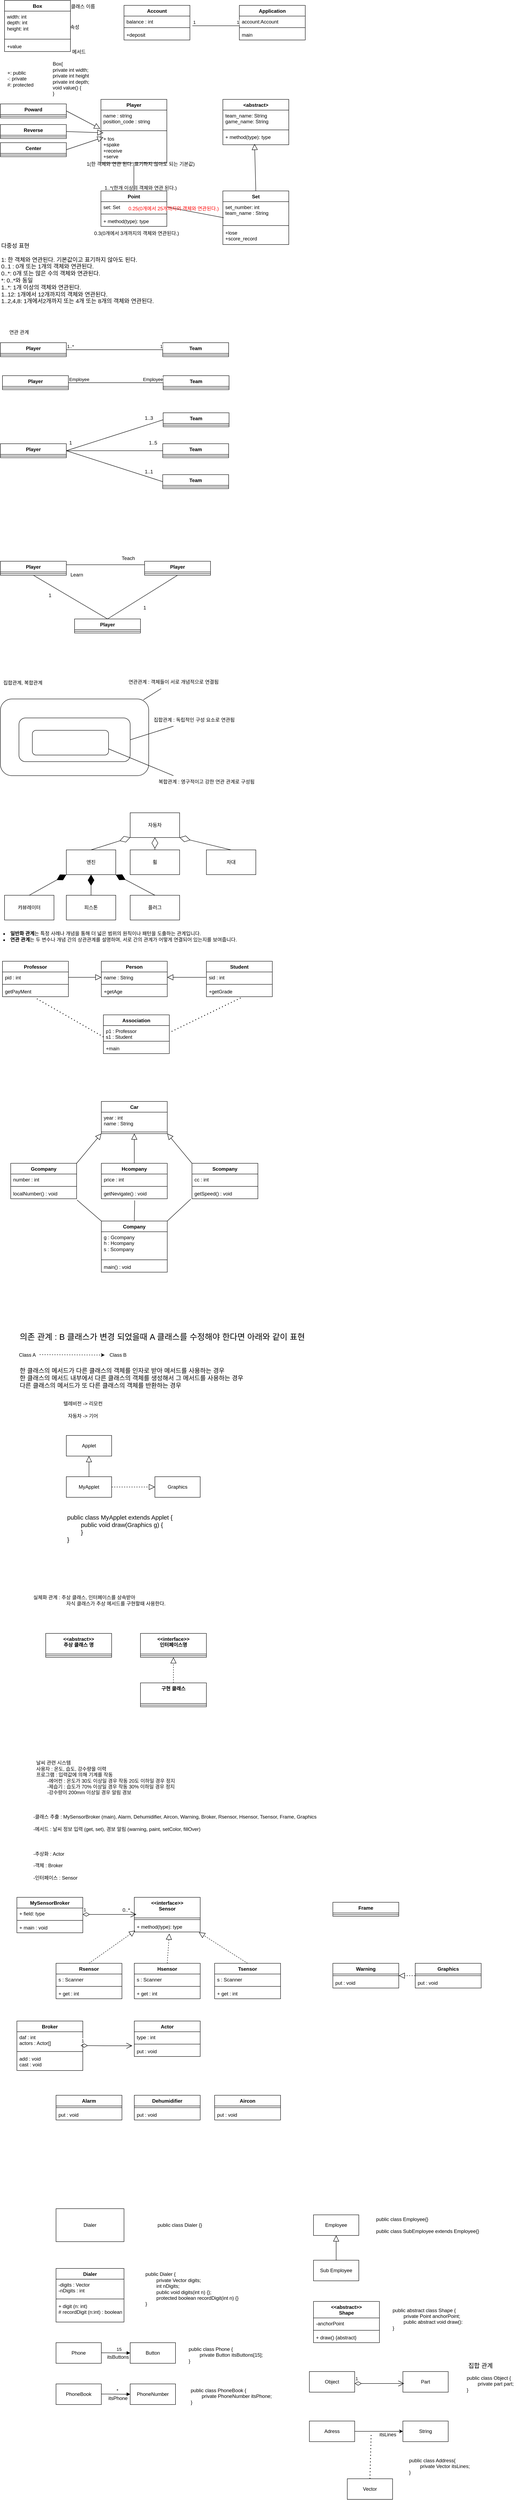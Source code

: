 <mxfile version="24.7.13">
  <diagram name="페이지-1" id="Pw9uePoQwsNz8jf9Rr-p">
    <mxGraphModel dx="1434" dy="746" grid="1" gridSize="10" guides="1" tooltips="1" connect="1" arrows="1" fold="1" page="1" pageScale="1" pageWidth="827" pageHeight="1169" math="0" shadow="0">
      <root>
        <mxCell id="0" />
        <mxCell id="1" parent="0" />
        <mxCell id="STVm8akJiiikUNMicJ6v-13" value="Player" style="swimlane;fontStyle=1;align=center;verticalAlign=top;childLayout=stackLayout;horizontal=1;startSize=26;horizontalStack=0;resizeParent=1;resizeParentMax=0;resizeLast=0;collapsible=1;marginBottom=0;whiteSpace=wrap;html=1;" vertex="1" parent="1">
          <mxGeometry x="264" y="300" width="160" height="154" as="geometry" />
        </mxCell>
        <mxCell id="STVm8akJiiikUNMicJ6v-14" value="name : string&lt;div&gt;position_code : string&lt;/div&gt;" style="text;strokeColor=none;fillColor=none;align=left;verticalAlign=top;spacingLeft=4;spacingRight=4;overflow=hidden;rotatable=0;points=[[0,0.5],[1,0.5]];portConstraint=eastwest;whiteSpace=wrap;html=1;" vertex="1" parent="STVm8akJiiikUNMicJ6v-13">
          <mxGeometry y="26" width="160" height="44" as="geometry" />
        </mxCell>
        <mxCell id="STVm8akJiiikUNMicJ6v-15" value="" style="line;strokeWidth=1;fillColor=none;align=left;verticalAlign=middle;spacingTop=-1;spacingLeft=3;spacingRight=3;rotatable=0;labelPosition=right;points=[];portConstraint=eastwest;strokeColor=inherit;" vertex="1" parent="STVm8akJiiikUNMicJ6v-13">
          <mxGeometry y="70" width="160" height="12" as="geometry" />
        </mxCell>
        <mxCell id="STVm8akJiiikUNMicJ6v-16" value="+ tos&lt;div&gt;+spake&lt;/div&gt;&lt;div&gt;+receive&lt;/div&gt;&lt;div&gt;+serve&lt;/div&gt;" style="text;strokeColor=none;fillColor=none;align=left;verticalAlign=top;spacingLeft=4;spacingRight=4;overflow=hidden;rotatable=0;points=[[0,0.5],[1,0.5]];portConstraint=eastwest;whiteSpace=wrap;html=1;" vertex="1" parent="STVm8akJiiikUNMicJ6v-13">
          <mxGeometry y="82" width="160" height="72" as="geometry" />
        </mxCell>
        <mxCell id="STVm8akJiiikUNMicJ6v-17" value="Point" style="swimlane;fontStyle=1;align=center;verticalAlign=top;childLayout=stackLayout;horizontal=1;startSize=26;horizontalStack=0;resizeParent=1;resizeParentMax=0;resizeLast=0;collapsible=1;marginBottom=0;whiteSpace=wrap;html=1;" vertex="1" parent="1">
          <mxGeometry x="264" y="522" width="160" height="86" as="geometry" />
        </mxCell>
        <mxCell id="STVm8akJiiikUNMicJ6v-18" value="set: Set" style="text;strokeColor=none;fillColor=none;align=left;verticalAlign=top;spacingLeft=4;spacingRight=4;overflow=hidden;rotatable=0;points=[[0,0.5],[1,0.5]];portConstraint=eastwest;whiteSpace=wrap;html=1;" vertex="1" parent="STVm8akJiiikUNMicJ6v-17">
          <mxGeometry y="26" width="160" height="26" as="geometry" />
        </mxCell>
        <mxCell id="STVm8akJiiikUNMicJ6v-19" value="" style="line;strokeWidth=1;fillColor=none;align=left;verticalAlign=middle;spacingTop=-1;spacingLeft=3;spacingRight=3;rotatable=0;labelPosition=right;points=[];portConstraint=eastwest;strokeColor=inherit;" vertex="1" parent="STVm8akJiiikUNMicJ6v-17">
          <mxGeometry y="52" width="160" height="8" as="geometry" />
        </mxCell>
        <mxCell id="STVm8akJiiikUNMicJ6v-20" value="+ method(type): type" style="text;strokeColor=none;fillColor=none;align=left;verticalAlign=top;spacingLeft=4;spacingRight=4;overflow=hidden;rotatable=0;points=[[0,0.5],[1,0.5]];portConstraint=eastwest;whiteSpace=wrap;html=1;" vertex="1" parent="STVm8akJiiikUNMicJ6v-17">
          <mxGeometry y="60" width="160" height="26" as="geometry" />
        </mxCell>
        <mxCell id="STVm8akJiiikUNMicJ6v-21" value="Set" style="swimlane;fontStyle=1;align=center;verticalAlign=top;childLayout=stackLayout;horizontal=1;startSize=26;horizontalStack=0;resizeParent=1;resizeParentMax=0;resizeLast=0;collapsible=1;marginBottom=0;whiteSpace=wrap;html=1;" vertex="1" parent="1">
          <mxGeometry x="560" y="522" width="160" height="130" as="geometry" />
        </mxCell>
        <mxCell id="STVm8akJiiikUNMicJ6v-22" value="set_number: int&lt;div&gt;team_name : String&lt;/div&gt;" style="text;strokeColor=none;fillColor=none;align=left;verticalAlign=top;spacingLeft=4;spacingRight=4;overflow=hidden;rotatable=0;points=[[0,0.5],[1,0.5]];portConstraint=eastwest;whiteSpace=wrap;html=1;" vertex="1" parent="STVm8akJiiikUNMicJ6v-21">
          <mxGeometry y="26" width="160" height="54" as="geometry" />
        </mxCell>
        <mxCell id="STVm8akJiiikUNMicJ6v-23" value="" style="line;strokeWidth=1;fillColor=none;align=left;verticalAlign=middle;spacingTop=-1;spacingLeft=3;spacingRight=3;rotatable=0;labelPosition=right;points=[];portConstraint=eastwest;strokeColor=inherit;" vertex="1" parent="STVm8akJiiikUNMicJ6v-21">
          <mxGeometry y="80" width="160" height="8" as="geometry" />
        </mxCell>
        <mxCell id="STVm8akJiiikUNMicJ6v-24" value="+lose&lt;div&gt;+score_record&lt;/div&gt;" style="text;strokeColor=none;fillColor=none;align=left;verticalAlign=top;spacingLeft=4;spacingRight=4;overflow=hidden;rotatable=0;points=[[0,0.5],[1,0.5]];portConstraint=eastwest;whiteSpace=wrap;html=1;" vertex="1" parent="STVm8akJiiikUNMicJ6v-21">
          <mxGeometry y="88" width="160" height="42" as="geometry" />
        </mxCell>
        <mxCell id="STVm8akJiiikUNMicJ6v-25" value="&amp;lt;abstract&amp;gt;" style="swimlane;fontStyle=1;align=center;verticalAlign=top;childLayout=stackLayout;horizontal=1;startSize=26;horizontalStack=0;resizeParent=1;resizeParentMax=0;resizeLast=0;collapsible=1;marginBottom=0;whiteSpace=wrap;html=1;" vertex="1" parent="1">
          <mxGeometry x="560" y="300" width="160" height="110" as="geometry" />
        </mxCell>
        <mxCell id="STVm8akJiiikUNMicJ6v-26" value="team_name: String&lt;div&gt;game_name: String&lt;/div&gt;" style="text;strokeColor=none;fillColor=none;align=left;verticalAlign=top;spacingLeft=4;spacingRight=4;overflow=hidden;rotatable=0;points=[[0,0.5],[1,0.5]];portConstraint=eastwest;whiteSpace=wrap;html=1;" vertex="1" parent="STVm8akJiiikUNMicJ6v-25">
          <mxGeometry y="26" width="160" height="44" as="geometry" />
        </mxCell>
        <mxCell id="STVm8akJiiikUNMicJ6v-27" value="" style="line;strokeWidth=1;fillColor=none;align=left;verticalAlign=middle;spacingTop=-1;spacingLeft=3;spacingRight=3;rotatable=0;labelPosition=right;points=[];portConstraint=eastwest;strokeColor=inherit;" vertex="1" parent="STVm8akJiiikUNMicJ6v-25">
          <mxGeometry y="70" width="160" height="8" as="geometry" />
        </mxCell>
        <mxCell id="STVm8akJiiikUNMicJ6v-28" value="+ method(type): type" style="text;strokeColor=none;fillColor=none;align=left;verticalAlign=top;spacingLeft=4;spacingRight=4;overflow=hidden;rotatable=0;points=[[0,0.5],[1,0.5]];portConstraint=eastwest;whiteSpace=wrap;html=1;" vertex="1" parent="STVm8akJiiikUNMicJ6v-25">
          <mxGeometry y="78" width="160" height="32" as="geometry" />
        </mxCell>
        <mxCell id="STVm8akJiiikUNMicJ6v-32" value="Poward" style="swimlane;fontStyle=1;align=center;verticalAlign=top;childLayout=stackLayout;horizontal=1;startSize=26;horizontalStack=0;resizeParent=1;resizeParentMax=0;resizeLast=0;collapsible=1;marginBottom=0;whiteSpace=wrap;html=1;" vertex="1" parent="1">
          <mxGeometry x="20" y="311" width="160" height="34" as="geometry" />
        </mxCell>
        <mxCell id="STVm8akJiiikUNMicJ6v-34" value="" style="line;strokeWidth=1;fillColor=none;align=left;verticalAlign=middle;spacingTop=-1;spacingLeft=3;spacingRight=3;rotatable=0;labelPosition=right;points=[];portConstraint=eastwest;strokeColor=inherit;" vertex="1" parent="STVm8akJiiikUNMicJ6v-32">
          <mxGeometry y="26" width="160" height="8" as="geometry" />
        </mxCell>
        <mxCell id="STVm8akJiiikUNMicJ6v-36" value="Reverse" style="swimlane;fontStyle=1;align=center;verticalAlign=top;childLayout=stackLayout;horizontal=1;startSize=26;horizontalStack=0;resizeParent=1;resizeParentMax=0;resizeLast=0;collapsible=1;marginBottom=0;whiteSpace=wrap;html=1;" vertex="1" parent="1">
          <mxGeometry x="20" y="361" width="160" height="34" as="geometry" />
        </mxCell>
        <mxCell id="STVm8akJiiikUNMicJ6v-37" value="" style="line;strokeWidth=1;fillColor=none;align=left;verticalAlign=middle;spacingTop=-1;spacingLeft=3;spacingRight=3;rotatable=0;labelPosition=right;points=[];portConstraint=eastwest;strokeColor=inherit;" vertex="1" parent="STVm8akJiiikUNMicJ6v-36">
          <mxGeometry y="26" width="160" height="8" as="geometry" />
        </mxCell>
        <mxCell id="STVm8akJiiikUNMicJ6v-38" value="Center" style="swimlane;fontStyle=1;align=center;verticalAlign=top;childLayout=stackLayout;horizontal=1;startSize=26;horizontalStack=0;resizeParent=1;resizeParentMax=0;resizeLast=0;collapsible=1;marginBottom=0;whiteSpace=wrap;html=1;" vertex="1" parent="1">
          <mxGeometry x="20" y="405" width="160" height="34" as="geometry" />
        </mxCell>
        <mxCell id="STVm8akJiiikUNMicJ6v-39" value="" style="line;strokeWidth=1;fillColor=none;align=left;verticalAlign=middle;spacingTop=-1;spacingLeft=3;spacingRight=3;rotatable=0;labelPosition=right;points=[];portConstraint=eastwest;strokeColor=inherit;" vertex="1" parent="STVm8akJiiikUNMicJ6v-38">
          <mxGeometry y="26" width="160" height="8" as="geometry" />
        </mxCell>
        <mxCell id="STVm8akJiiikUNMicJ6v-40" value="" style="endArrow=none;html=1;rounded=0;entryX=0.013;entryY=0.722;entryDx=0;entryDy=0;entryPerimeter=0;exitX=1;exitY=0.5;exitDx=0;exitDy=0;" edge="1" parent="1" source="STVm8akJiiikUNMicJ6v-18" target="STVm8akJiiikUNMicJ6v-22">
          <mxGeometry width="50" height="50" relative="1" as="geometry">
            <mxPoint x="400" y="662" as="sourcePoint" />
            <mxPoint x="450" y="612" as="targetPoint" />
          </mxGeometry>
        </mxCell>
        <mxCell id="STVm8akJiiikUNMicJ6v-41" value="" style="endArrow=none;html=1;rounded=0;exitX=0.5;exitY=1.028;exitDx=0;exitDy=0;exitPerimeter=0;" edge="1" parent="1" source="STVm8akJiiikUNMicJ6v-16" target="STVm8akJiiikUNMicJ6v-17">
          <mxGeometry width="50" height="50" relative="1" as="geometry">
            <mxPoint x="434" y="571" as="sourcePoint" />
            <mxPoint x="567" y="592" as="targetPoint" />
          </mxGeometry>
        </mxCell>
        <mxCell id="STVm8akJiiikUNMicJ6v-46" value="" style="endArrow=block;endFill=0;endSize=12;html=1;rounded=0;exitX=1;exitY=0.5;exitDx=0;exitDy=0;entryX=-0.012;entryY=1.023;entryDx=0;entryDy=0;entryPerimeter=0;" edge="1" parent="1" source="STVm8akJiiikUNMicJ6v-32" target="STVm8akJiiikUNMicJ6v-14">
          <mxGeometry width="160" relative="1" as="geometry">
            <mxPoint x="340" y="532" as="sourcePoint" />
            <mxPoint x="490" y="452" as="targetPoint" />
          </mxGeometry>
        </mxCell>
        <mxCell id="STVm8akJiiikUNMicJ6v-47" value="" style="endArrow=block;endFill=0;endSize=12;html=1;rounded=0;exitX=1;exitY=0.5;exitDx=0;exitDy=0;" edge="1" parent="1" source="STVm8akJiiikUNMicJ6v-36">
          <mxGeometry width="160" relative="1" as="geometry">
            <mxPoint x="190" y="338" as="sourcePoint" />
            <mxPoint x="270" y="381" as="targetPoint" />
          </mxGeometry>
        </mxCell>
        <mxCell id="STVm8akJiiikUNMicJ6v-48" value="" style="endArrow=block;endFill=0;endSize=12;html=1;rounded=0;exitX=1;exitY=0.5;exitDx=0;exitDy=0;" edge="1" parent="1" source="STVm8akJiiikUNMicJ6v-38">
          <mxGeometry width="160" relative="1" as="geometry">
            <mxPoint x="170" y="432" as="sourcePoint" />
            <mxPoint x="270" y="392" as="targetPoint" />
          </mxGeometry>
        </mxCell>
        <mxCell id="STVm8akJiiikUNMicJ6v-49" value="1..*(한개 이상의 객체와 연관 된다.)" style="text;html=1;align=center;verticalAlign=middle;resizable=0;points=[];autosize=1;" vertex="1" parent="1">
          <mxGeometry x="255" y="500" width="210" height="30" as="geometry" />
        </mxCell>
        <mxCell id="STVm8akJiiikUNMicJ6v-50" value="1(한 객체와 연관 된다. 표기하지 않아도 되는 기본값)" style="text;html=1;align=center;verticalAlign=middle;resizable=0;points=[];autosize=1;strokeColor=none;fillColor=none;" vertex="1" parent="1">
          <mxGeometry x="210" y="442" width="300" height="30" as="geometry" />
        </mxCell>
        <mxCell id="STVm8akJiiikUNMicJ6v-51" value="0.25(0개에서 25개까지의 객체와 연관된다.)" style="text;html=1;align=center;verticalAlign=middle;resizable=0;points=[];autosize=1;fontColor=#FF0000;" vertex="1" parent="1">
          <mxGeometry x="310" y="550" width="260" height="30" as="geometry" />
        </mxCell>
        <mxCell id="STVm8akJiiikUNMicJ6v-52" value="0.3(0개에서 3개까지의 객체와 연관된다.)" style="text;html=1;align=center;verticalAlign=middle;resizable=0;points=[];autosize=1;strokeColor=none;fillColor=none;" vertex="1" parent="1">
          <mxGeometry x="230" y="610" width="240" height="30" as="geometry" />
        </mxCell>
        <mxCell id="STVm8akJiiikUNMicJ6v-54" value="&lt;font style=&quot;font-size: 14px;&quot;&gt;다중성 표현&lt;/font&gt;&lt;div style=&quot;font-size: 14px;&quot;&gt;&lt;font style=&quot;font-size: 14px;&quot;&gt;&lt;br&gt;&lt;/font&gt;&lt;/div&gt;&lt;div style=&quot;font-size: 14px;&quot;&gt;&lt;font style=&quot;font-size: 14px;&quot;&gt;1: 한 객체와 연관된다. 기본값이고 표기하지 않아도 된다.&lt;/font&gt;&lt;/div&gt;&lt;div style=&quot;font-size: 14px;&quot;&gt;&lt;font style=&quot;font-size: 14px;&quot;&gt;0..1 : 0개 또는 1개의 객체와 연관된다.&lt;/font&gt;&lt;/div&gt;&lt;div style=&quot;font-size: 14px;&quot;&gt;&lt;font style=&quot;font-size: 14px;&quot;&gt;0..*: 0개 또는 많은 수의 객체와 연관된다.&lt;/font&gt;&lt;/div&gt;&lt;div style=&quot;font-size: 14px;&quot;&gt;&lt;font style=&quot;font-size: 14px;&quot;&gt;*: 0..*와 동일&lt;/font&gt;&lt;/div&gt;&lt;div style=&quot;font-size: 14px;&quot;&gt;&lt;font style=&quot;font-size: 14px;&quot;&gt;1..*: 1개 이상의 객체와 연관된다.&lt;/font&gt;&lt;/div&gt;&lt;div style=&quot;font-size: 14px;&quot;&gt;&lt;font style=&quot;font-size: 14px;&quot;&gt;1..12: 1개에서 12개까지의 객체와 연관된다.&lt;/font&gt;&lt;/div&gt;&lt;div style=&quot;font-size: 14px;&quot;&gt;&lt;font style=&quot;font-size: 14px;&quot;&gt;1..2,4,8: 1개에서2개까지 또는 4개 또는 8개의 객체와 연관된다.&lt;/font&gt;&lt;/div&gt;" style="text;html=1;align=left;verticalAlign=middle;resizable=0;points=[];autosize=1;strokeColor=none;fillColor=none;" vertex="1" parent="1">
          <mxGeometry x="20" y="642" width="420" height="160" as="geometry" />
        </mxCell>
        <mxCell id="STVm8akJiiikUNMicJ6v-55" value="Player" style="swimlane;fontStyle=1;align=center;verticalAlign=top;childLayout=stackLayout;horizontal=1;startSize=26;horizontalStack=0;resizeParent=1;resizeParentMax=0;resizeLast=0;collapsible=1;marginBottom=0;whiteSpace=wrap;html=1;" vertex="1" parent="1">
          <mxGeometry x="20" y="890" width="160" height="34" as="geometry" />
        </mxCell>
        <mxCell id="STVm8akJiiikUNMicJ6v-56" value="" style="line;strokeWidth=1;fillColor=none;align=left;verticalAlign=middle;spacingTop=-1;spacingLeft=3;spacingRight=3;rotatable=0;labelPosition=right;points=[];portConstraint=eastwest;strokeColor=inherit;" vertex="1" parent="STVm8akJiiikUNMicJ6v-55">
          <mxGeometry y="26" width="160" height="8" as="geometry" />
        </mxCell>
        <mxCell id="STVm8akJiiikUNMicJ6v-57" value="Box" style="swimlane;fontStyle=1;align=center;verticalAlign=top;childLayout=stackLayout;horizontal=1;startSize=26;horizontalStack=0;resizeParent=1;resizeParentMax=0;resizeLast=0;collapsible=1;marginBottom=0;whiteSpace=wrap;html=1;" vertex="1" parent="1">
          <mxGeometry x="30" y="60" width="160" height="124" as="geometry" />
        </mxCell>
        <mxCell id="STVm8akJiiikUNMicJ6v-58" value="width: int&lt;div&gt;depth: int&lt;/div&gt;&lt;div&gt;height: int&lt;/div&gt;" style="text;strokeColor=none;fillColor=none;align=left;verticalAlign=top;spacingLeft=4;spacingRight=4;overflow=hidden;rotatable=0;points=[[0,0.5],[1,0.5]];portConstraint=eastwest;whiteSpace=wrap;html=1;" vertex="1" parent="STVm8akJiiikUNMicJ6v-57">
          <mxGeometry y="26" width="160" height="64" as="geometry" />
        </mxCell>
        <mxCell id="STVm8akJiiikUNMicJ6v-59" value="" style="line;strokeWidth=1;fillColor=none;align=left;verticalAlign=middle;spacingTop=-1;spacingLeft=3;spacingRight=3;rotatable=0;labelPosition=right;points=[];portConstraint=eastwest;strokeColor=inherit;" vertex="1" parent="STVm8akJiiikUNMicJ6v-57">
          <mxGeometry y="90" width="160" height="8" as="geometry" />
        </mxCell>
        <mxCell id="STVm8akJiiikUNMicJ6v-60" value="+value" style="text;strokeColor=none;fillColor=none;align=left;verticalAlign=top;spacingLeft=4;spacingRight=4;overflow=hidden;rotatable=0;points=[[0,0.5],[1,0.5]];portConstraint=eastwest;whiteSpace=wrap;html=1;" vertex="1" parent="STVm8akJiiikUNMicJ6v-57">
          <mxGeometry y="98" width="160" height="26" as="geometry" />
        </mxCell>
        <mxCell id="STVm8akJiiikUNMicJ6v-61" value="클래스 이름" style="text;html=1;align=center;verticalAlign=middle;resizable=0;points=[];autosize=1;strokeColor=none;fillColor=none;" vertex="1" parent="1">
          <mxGeometry x="175" y="60" width="90" height="30" as="geometry" />
        </mxCell>
        <mxCell id="STVm8akJiiikUNMicJ6v-62" value="속성" style="text;html=1;align=center;verticalAlign=middle;resizable=0;points=[];autosize=1;strokeColor=none;fillColor=none;" vertex="1" parent="1">
          <mxGeometry x="175" y="110" width="50" height="30" as="geometry" />
        </mxCell>
        <mxCell id="STVm8akJiiikUNMicJ6v-63" value="메서드" style="text;html=1;align=center;verticalAlign=middle;resizable=0;points=[];autosize=1;strokeColor=none;fillColor=none;" vertex="1" parent="1">
          <mxGeometry x="180" y="170" width="60" height="30" as="geometry" />
        </mxCell>
        <mxCell id="STVm8akJiiikUNMicJ6v-68" value="Account" style="swimlane;fontStyle=1;align=center;verticalAlign=top;childLayout=stackLayout;horizontal=1;startSize=26;horizontalStack=0;resizeParent=1;resizeParentMax=0;resizeLast=0;collapsible=1;marginBottom=0;whiteSpace=wrap;html=1;" vertex="1" parent="1">
          <mxGeometry x="320" y="72" width="160" height="84" as="geometry" />
        </mxCell>
        <mxCell id="STVm8akJiiikUNMicJ6v-69" value="balance : int" style="text;strokeColor=none;fillColor=none;align=left;verticalAlign=top;spacingLeft=4;spacingRight=4;overflow=hidden;rotatable=0;points=[[0,0.5],[1,0.5]];portConstraint=eastwest;whiteSpace=wrap;html=1;" vertex="1" parent="STVm8akJiiikUNMicJ6v-68">
          <mxGeometry y="26" width="160" height="24" as="geometry" />
        </mxCell>
        <mxCell id="STVm8akJiiikUNMicJ6v-70" value="" style="line;strokeWidth=1;fillColor=none;align=left;verticalAlign=middle;spacingTop=-1;spacingLeft=3;spacingRight=3;rotatable=0;labelPosition=right;points=[];portConstraint=eastwest;strokeColor=inherit;" vertex="1" parent="STVm8akJiiikUNMicJ6v-68">
          <mxGeometry y="50" width="160" height="8" as="geometry" />
        </mxCell>
        <mxCell id="STVm8akJiiikUNMicJ6v-71" value="&lt;div&gt;+deposit&lt;/div&gt;" style="text;strokeColor=none;fillColor=none;align=left;verticalAlign=top;spacingLeft=4;spacingRight=4;overflow=hidden;rotatable=0;points=[[0,0.5],[1,0.5]];portConstraint=eastwest;whiteSpace=wrap;html=1;" vertex="1" parent="STVm8akJiiikUNMicJ6v-68">
          <mxGeometry y="58" width="160" height="26" as="geometry" />
        </mxCell>
        <mxCell id="STVm8akJiiikUNMicJ6v-72" value="Application" style="swimlane;fontStyle=1;align=center;verticalAlign=top;childLayout=stackLayout;horizontal=1;startSize=26;horizontalStack=0;resizeParent=1;resizeParentMax=0;resizeLast=0;collapsible=1;marginBottom=0;whiteSpace=wrap;html=1;" vertex="1" parent="1">
          <mxGeometry x="600" y="72" width="160" height="84" as="geometry" />
        </mxCell>
        <mxCell id="STVm8akJiiikUNMicJ6v-73" value="account:Account" style="text;strokeColor=none;fillColor=none;align=left;verticalAlign=top;spacingLeft=4;spacingRight=4;overflow=hidden;rotatable=0;points=[[0,0.5],[1,0.5]];portConstraint=eastwest;whiteSpace=wrap;html=1;" vertex="1" parent="STVm8akJiiikUNMicJ6v-72">
          <mxGeometry y="26" width="160" height="24" as="geometry" />
        </mxCell>
        <mxCell id="STVm8akJiiikUNMicJ6v-74" value="" style="line;strokeWidth=1;fillColor=none;align=left;verticalAlign=middle;spacingTop=-1;spacingLeft=3;spacingRight=3;rotatable=0;labelPosition=right;points=[];portConstraint=eastwest;strokeColor=inherit;" vertex="1" parent="STVm8akJiiikUNMicJ6v-72">
          <mxGeometry y="50" width="160" height="8" as="geometry" />
        </mxCell>
        <mxCell id="STVm8akJiiikUNMicJ6v-75" value="&lt;div&gt;main&lt;/div&gt;" style="text;strokeColor=none;fillColor=none;align=left;verticalAlign=top;spacingLeft=4;spacingRight=4;overflow=hidden;rotatable=0;points=[[0,0.5],[1,0.5]];portConstraint=eastwest;whiteSpace=wrap;html=1;" vertex="1" parent="STVm8akJiiikUNMicJ6v-72">
          <mxGeometry y="58" width="160" height="26" as="geometry" />
        </mxCell>
        <mxCell id="STVm8akJiiikUNMicJ6v-79" value="+: public&lt;div&gt;-: private&lt;/div&gt;&lt;div&gt;#: protected&amp;nbsp;&lt;/div&gt;" style="text;html=1;align=left;verticalAlign=middle;resizable=0;points=[];autosize=1;strokeColor=none;fillColor=none;" vertex="1" parent="1">
          <mxGeometry x="35" y="220" width="90" height="60" as="geometry" />
        </mxCell>
        <mxCell id="STVm8akJiiikUNMicJ6v-80" value="Box{&lt;div&gt;private int width;&lt;/div&gt;&lt;div&gt;private int height&lt;/div&gt;&lt;div&gt;private int depth;&lt;/div&gt;&lt;div&gt;void value() {&lt;/div&gt;&lt;div&gt;}&lt;/div&gt;" style="text;html=1;align=left;verticalAlign=middle;resizable=0;points=[];autosize=1;strokeColor=none;fillColor=none;" vertex="1" parent="1">
          <mxGeometry x="145" y="200" width="110" height="100" as="geometry" />
        </mxCell>
        <mxCell id="STVm8akJiiikUNMicJ6v-81" value="" style="endArrow=block;endFill=0;endSize=12;html=1;rounded=0;exitX=0.5;exitY=0;exitDx=0;exitDy=0;entryX=0.481;entryY=0.938;entryDx=0;entryDy=0;entryPerimeter=0;" edge="1" parent="1" source="STVm8akJiiikUNMicJ6v-21" target="STVm8akJiiikUNMicJ6v-28">
          <mxGeometry width="160" relative="1" as="geometry">
            <mxPoint x="190" y="432" as="sourcePoint" />
            <mxPoint x="648" y="413" as="targetPoint" />
          </mxGeometry>
        </mxCell>
        <mxCell id="STVm8akJiiikUNMicJ6v-82" value="Team" style="swimlane;fontStyle=1;align=center;verticalAlign=top;childLayout=stackLayout;horizontal=1;startSize=26;horizontalStack=0;resizeParent=1;resizeParentMax=0;resizeLast=0;collapsible=1;marginBottom=0;whiteSpace=wrap;html=1;" vertex="1" parent="1">
          <mxGeometry x="414" y="890" width="160" height="34" as="geometry" />
        </mxCell>
        <mxCell id="STVm8akJiiikUNMicJ6v-83" value="" style="line;strokeWidth=1;fillColor=none;align=left;verticalAlign=middle;spacingTop=-1;spacingLeft=3;spacingRight=3;rotatable=0;labelPosition=right;points=[];portConstraint=eastwest;strokeColor=inherit;" vertex="1" parent="STVm8akJiiikUNMicJ6v-82">
          <mxGeometry y="26" width="160" height="8" as="geometry" />
        </mxCell>
        <mxCell id="STVm8akJiiikUNMicJ6v-84" value="연관 관계" style="text;html=1;align=center;verticalAlign=middle;resizable=0;points=[];autosize=1;strokeColor=none;fillColor=none;" vertex="1" parent="1">
          <mxGeometry x="30" y="850" width="70" height="30" as="geometry" />
        </mxCell>
        <mxCell id="STVm8akJiiikUNMicJ6v-89" value="" style="endArrow=none;html=1;edgeStyle=orthogonalEdgeStyle;rounded=0;exitX=1;exitY=0.5;exitDx=0;exitDy=0;entryX=0;entryY=0.5;entryDx=0;entryDy=0;" edge="1" parent="1" source="STVm8akJiiikUNMicJ6v-55" target="STVm8akJiiikUNMicJ6v-82">
          <mxGeometry relative="1" as="geometry">
            <mxPoint x="190" y="906.5" as="sourcePoint" />
            <mxPoint x="340" y="907" as="targetPoint" />
          </mxGeometry>
        </mxCell>
        <mxCell id="STVm8akJiiikUNMicJ6v-90" value="1..*" style="edgeLabel;resizable=0;html=1;align=left;verticalAlign=bottom;" connectable="0" vertex="1" parent="STVm8akJiiikUNMicJ6v-89">
          <mxGeometry x="-1" relative="1" as="geometry" />
        </mxCell>
        <mxCell id="STVm8akJiiikUNMicJ6v-91" value="1" style="edgeLabel;resizable=0;html=1;align=right;verticalAlign=bottom;" connectable="0" vertex="1" parent="STVm8akJiiikUNMicJ6v-89">
          <mxGeometry x="1" relative="1" as="geometry" />
        </mxCell>
        <mxCell id="STVm8akJiiikUNMicJ6v-92" value="Player" style="swimlane;fontStyle=1;align=center;verticalAlign=top;childLayout=stackLayout;horizontal=1;startSize=26;horizontalStack=0;resizeParent=1;resizeParentMax=0;resizeLast=0;collapsible=1;marginBottom=0;whiteSpace=wrap;html=1;" vertex="1" parent="1">
          <mxGeometry x="25" y="970" width="160" height="34" as="geometry" />
        </mxCell>
        <mxCell id="STVm8akJiiikUNMicJ6v-93" value="" style="line;strokeWidth=1;fillColor=none;align=left;verticalAlign=middle;spacingTop=-1;spacingLeft=3;spacingRight=3;rotatable=0;labelPosition=right;points=[];portConstraint=eastwest;strokeColor=inherit;" vertex="1" parent="STVm8akJiiikUNMicJ6v-92">
          <mxGeometry y="26" width="160" height="8" as="geometry" />
        </mxCell>
        <mxCell id="STVm8akJiiikUNMicJ6v-94" value="Team" style="swimlane;fontStyle=1;align=center;verticalAlign=top;childLayout=stackLayout;horizontal=1;startSize=26;horizontalStack=0;resizeParent=1;resizeParentMax=0;resizeLast=0;collapsible=1;marginBottom=0;whiteSpace=wrap;html=1;" vertex="1" parent="1">
          <mxGeometry x="415" y="970" width="160" height="34" as="geometry" />
        </mxCell>
        <mxCell id="STVm8akJiiikUNMicJ6v-95" value="" style="line;strokeWidth=1;fillColor=none;align=left;verticalAlign=middle;spacingTop=-1;spacingLeft=3;spacingRight=3;rotatable=0;labelPosition=right;points=[];portConstraint=eastwest;strokeColor=inherit;" vertex="1" parent="STVm8akJiiikUNMicJ6v-94">
          <mxGeometry y="26" width="160" height="8" as="geometry" />
        </mxCell>
        <mxCell id="STVm8akJiiikUNMicJ6v-96" value="" style="endArrow=none;html=1;edgeStyle=orthogonalEdgeStyle;rounded=0;exitX=1;exitY=0.5;exitDx=0;exitDy=0;entryX=0;entryY=0.5;entryDx=0;entryDy=0;" edge="1" parent="1" source="STVm8akJiiikUNMicJ6v-92" target="STVm8akJiiikUNMicJ6v-94">
          <mxGeometry relative="1" as="geometry">
            <mxPoint x="195" y="986.5" as="sourcePoint" />
            <mxPoint x="345" y="987" as="targetPoint" />
          </mxGeometry>
        </mxCell>
        <mxCell id="STVm8akJiiikUNMicJ6v-97" value="Employee" style="edgeLabel;resizable=0;html=1;align=left;verticalAlign=bottom;" connectable="0" vertex="1" parent="STVm8akJiiikUNMicJ6v-96">
          <mxGeometry x="-1" relative="1" as="geometry" />
        </mxCell>
        <mxCell id="STVm8akJiiikUNMicJ6v-98" value="&lt;span style=&quot;text-align: left;&quot;&gt;Employee&lt;/span&gt;" style="edgeLabel;resizable=0;html=1;align=right;verticalAlign=bottom;" connectable="0" vertex="1" parent="STVm8akJiiikUNMicJ6v-96">
          <mxGeometry x="1" relative="1" as="geometry" />
        </mxCell>
        <mxCell id="STVm8akJiiikUNMicJ6v-99" value="" style="endArrow=none;html=1;edgeStyle=orthogonalEdgeStyle;rounded=0;entryX=0;entryY=0.5;entryDx=0;entryDy=0;" edge="1" parent="1">
          <mxGeometry relative="1" as="geometry">
            <mxPoint x="486" y="121.5" as="sourcePoint" />
            <mxPoint x="600" y="121.5" as="targetPoint" />
          </mxGeometry>
        </mxCell>
        <mxCell id="STVm8akJiiikUNMicJ6v-100" value="1" style="edgeLabel;resizable=0;html=1;align=left;verticalAlign=bottom;" connectable="0" vertex="1" parent="STVm8akJiiikUNMicJ6v-99">
          <mxGeometry x="-1" relative="1" as="geometry" />
        </mxCell>
        <mxCell id="STVm8akJiiikUNMicJ6v-101" value="1" style="edgeLabel;resizable=0;html=1;align=right;verticalAlign=bottom;" connectable="0" vertex="1" parent="STVm8akJiiikUNMicJ6v-99">
          <mxGeometry x="1" relative="1" as="geometry" />
        </mxCell>
        <mxCell id="STVm8akJiiikUNMicJ6v-102" value="Player" style="swimlane;fontStyle=1;align=center;verticalAlign=top;childLayout=stackLayout;horizontal=1;startSize=26;horizontalStack=0;resizeParent=1;resizeParentMax=0;resizeLast=0;collapsible=1;marginBottom=0;whiteSpace=wrap;html=1;" vertex="1" parent="1">
          <mxGeometry x="20" y="1135" width="160" height="34" as="geometry" />
        </mxCell>
        <mxCell id="STVm8akJiiikUNMicJ6v-103" value="" style="line;strokeWidth=1;fillColor=none;align=left;verticalAlign=middle;spacingTop=-1;spacingLeft=3;spacingRight=3;rotatable=0;labelPosition=right;points=[];portConstraint=eastwest;strokeColor=inherit;" vertex="1" parent="STVm8akJiiikUNMicJ6v-102">
          <mxGeometry y="26" width="160" height="8" as="geometry" />
        </mxCell>
        <mxCell id="STVm8akJiiikUNMicJ6v-104" value="Team" style="swimlane;fontStyle=1;align=center;verticalAlign=top;childLayout=stackLayout;horizontal=1;startSize=26;horizontalStack=0;resizeParent=1;resizeParentMax=0;resizeLast=0;collapsible=1;marginBottom=0;whiteSpace=wrap;html=1;" vertex="1" parent="1">
          <mxGeometry x="415" y="1060" width="160" height="34" as="geometry" />
        </mxCell>
        <mxCell id="STVm8akJiiikUNMicJ6v-105" value="" style="line;strokeWidth=1;fillColor=none;align=left;verticalAlign=middle;spacingTop=-1;spacingLeft=3;spacingRight=3;rotatable=0;labelPosition=right;points=[];portConstraint=eastwest;strokeColor=inherit;" vertex="1" parent="STVm8akJiiikUNMicJ6v-104">
          <mxGeometry y="26" width="160" height="8" as="geometry" />
        </mxCell>
        <mxCell id="STVm8akJiiikUNMicJ6v-109" value="Team" style="swimlane;fontStyle=1;align=center;verticalAlign=top;childLayout=stackLayout;horizontal=1;startSize=26;horizontalStack=0;resizeParent=1;resizeParentMax=0;resizeLast=0;collapsible=1;marginBottom=0;whiteSpace=wrap;html=1;" vertex="1" parent="1">
          <mxGeometry x="414" y="1210" width="160" height="34" as="geometry" />
        </mxCell>
        <mxCell id="STVm8akJiiikUNMicJ6v-110" value="" style="line;strokeWidth=1;fillColor=none;align=left;verticalAlign=middle;spacingTop=-1;spacingLeft=3;spacingRight=3;rotatable=0;labelPosition=right;points=[];portConstraint=eastwest;strokeColor=inherit;" vertex="1" parent="STVm8akJiiikUNMicJ6v-109">
          <mxGeometry y="26" width="160" height="8" as="geometry" />
        </mxCell>
        <mxCell id="STVm8akJiiikUNMicJ6v-111" value="Team" style="swimlane;fontStyle=1;align=center;verticalAlign=top;childLayout=stackLayout;horizontal=1;startSize=26;horizontalStack=0;resizeParent=1;resizeParentMax=0;resizeLast=0;collapsible=1;marginBottom=0;whiteSpace=wrap;html=1;" vertex="1" parent="1">
          <mxGeometry x="414" y="1135" width="160" height="34" as="geometry" />
        </mxCell>
        <mxCell id="STVm8akJiiikUNMicJ6v-112" value="" style="line;strokeWidth=1;fillColor=none;align=left;verticalAlign=middle;spacingTop=-1;spacingLeft=3;spacingRight=3;rotatable=0;labelPosition=right;points=[];portConstraint=eastwest;strokeColor=inherit;" vertex="1" parent="STVm8akJiiikUNMicJ6v-111">
          <mxGeometry y="26" width="160" height="8" as="geometry" />
        </mxCell>
        <mxCell id="STVm8akJiiikUNMicJ6v-116" value="" style="endArrow=none;html=1;rounded=0;entryX=0;entryY=0.5;entryDx=0;entryDy=0;exitX=1;exitY=0.5;exitDx=0;exitDy=0;" edge="1" parent="1" source="STVm8akJiiikUNMicJ6v-102" target="STVm8akJiiikUNMicJ6v-104">
          <mxGeometry width="50" height="50" relative="1" as="geometry">
            <mxPoint x="390" y="1360" as="sourcePoint" />
            <mxPoint x="440" y="1310" as="targetPoint" />
          </mxGeometry>
        </mxCell>
        <mxCell id="STVm8akJiiikUNMicJ6v-117" value="" style="endArrow=none;html=1;rounded=0;entryX=0;entryY=0.5;entryDx=0;entryDy=0;exitX=1;exitY=0.5;exitDx=0;exitDy=0;" edge="1" parent="1" source="STVm8akJiiikUNMicJ6v-102" target="STVm8akJiiikUNMicJ6v-109">
          <mxGeometry width="50" height="50" relative="1" as="geometry">
            <mxPoint x="145" y="1275" as="sourcePoint" />
            <mxPoint x="380" y="1200" as="targetPoint" />
          </mxGeometry>
        </mxCell>
        <mxCell id="STVm8akJiiikUNMicJ6v-118" value="" style="endArrow=none;html=1;rounded=0;entryX=0;entryY=0.5;entryDx=0;entryDy=0;exitX=1;exitY=0.5;exitDx=0;exitDy=0;" edge="1" parent="1" source="STVm8akJiiikUNMicJ6v-102" target="STVm8akJiiikUNMicJ6v-111">
          <mxGeometry width="50" height="50" relative="1" as="geometry">
            <mxPoint x="190" y="1162" as="sourcePoint" />
            <mxPoint x="424" y="1237" as="targetPoint" />
          </mxGeometry>
        </mxCell>
        <mxCell id="STVm8akJiiikUNMicJ6v-119" value="1" style="text;html=1;align=center;verticalAlign=middle;resizable=0;points=[];autosize=1;strokeColor=none;fillColor=none;" vertex="1" parent="1">
          <mxGeometry x="175" y="1118" width="30" height="30" as="geometry" />
        </mxCell>
        <mxCell id="STVm8akJiiikUNMicJ6v-120" value="1..5" style="text;html=1;align=center;verticalAlign=middle;resizable=0;points=[];autosize=1;strokeColor=none;fillColor=none;" vertex="1" parent="1">
          <mxGeometry x="370" y="1118" width="40" height="30" as="geometry" />
        </mxCell>
        <mxCell id="STVm8akJiiikUNMicJ6v-121" value="1..3" style="text;html=1;align=center;verticalAlign=middle;resizable=0;points=[];autosize=1;strokeColor=none;fillColor=none;" vertex="1" parent="1">
          <mxGeometry x="360" y="1058" width="40" height="30" as="geometry" />
        </mxCell>
        <mxCell id="STVm8akJiiikUNMicJ6v-122" value="1..1" style="text;html=1;align=center;verticalAlign=middle;resizable=0;points=[];autosize=1;strokeColor=none;fillColor=none;" vertex="1" parent="1">
          <mxGeometry x="360" y="1188" width="40" height="30" as="geometry" />
        </mxCell>
        <mxCell id="STVm8akJiiikUNMicJ6v-123" value="Player" style="swimlane;fontStyle=1;align=center;verticalAlign=top;childLayout=stackLayout;horizontal=1;startSize=26;horizontalStack=0;resizeParent=1;resizeParentMax=0;resizeLast=0;collapsible=1;marginBottom=0;whiteSpace=wrap;html=1;" vertex="1" parent="1">
          <mxGeometry x="20" y="1420" width="160" height="34" as="geometry" />
        </mxCell>
        <mxCell id="STVm8akJiiikUNMicJ6v-124" value="" style="line;strokeWidth=1;fillColor=none;align=left;verticalAlign=middle;spacingTop=-1;spacingLeft=3;spacingRight=3;rotatable=0;labelPosition=right;points=[];portConstraint=eastwest;strokeColor=inherit;" vertex="1" parent="STVm8akJiiikUNMicJ6v-123">
          <mxGeometry y="26" width="160" height="8" as="geometry" />
        </mxCell>
        <mxCell id="STVm8akJiiikUNMicJ6v-125" value="Player" style="swimlane;fontStyle=1;align=center;verticalAlign=top;childLayout=stackLayout;horizontal=1;startSize=26;horizontalStack=0;resizeParent=1;resizeParentMax=0;resizeLast=0;collapsible=1;marginBottom=0;whiteSpace=wrap;html=1;" vertex="1" parent="1">
          <mxGeometry x="370" y="1420" width="160" height="34" as="geometry" />
        </mxCell>
        <mxCell id="STVm8akJiiikUNMicJ6v-126" value="" style="line;strokeWidth=1;fillColor=none;align=left;verticalAlign=middle;spacingTop=-1;spacingLeft=3;spacingRight=3;rotatable=0;labelPosition=right;points=[];portConstraint=eastwest;strokeColor=inherit;" vertex="1" parent="STVm8akJiiikUNMicJ6v-125">
          <mxGeometry y="26" width="160" height="8" as="geometry" />
        </mxCell>
        <mxCell id="STVm8akJiiikUNMicJ6v-127" value="Player" style="swimlane;fontStyle=1;align=center;verticalAlign=top;childLayout=stackLayout;horizontal=1;startSize=26;horizontalStack=0;resizeParent=1;resizeParentMax=0;resizeLast=0;collapsible=1;marginBottom=0;whiteSpace=wrap;html=1;" vertex="1" parent="1">
          <mxGeometry x="200" y="1560" width="160" height="34" as="geometry" />
        </mxCell>
        <mxCell id="STVm8akJiiikUNMicJ6v-128" value="" style="line;strokeWidth=1;fillColor=none;align=left;verticalAlign=middle;spacingTop=-1;spacingLeft=3;spacingRight=3;rotatable=0;labelPosition=right;points=[];portConstraint=eastwest;strokeColor=inherit;" vertex="1" parent="STVm8akJiiikUNMicJ6v-127">
          <mxGeometry y="26" width="160" height="8" as="geometry" />
        </mxCell>
        <mxCell id="STVm8akJiiikUNMicJ6v-129" value="" style="endArrow=none;html=1;rounded=0;exitX=1;exitY=0.25;exitDx=0;exitDy=0;entryX=0;entryY=0.25;entryDx=0;entryDy=0;" edge="1" parent="1" source="STVm8akJiiikUNMicJ6v-123" target="STVm8akJiiikUNMicJ6v-125">
          <mxGeometry width="50" height="50" relative="1" as="geometry">
            <mxPoint x="390" y="1260" as="sourcePoint" />
            <mxPoint x="440" y="1210" as="targetPoint" />
          </mxGeometry>
        </mxCell>
        <mxCell id="STVm8akJiiikUNMicJ6v-130" value="" style="endArrow=none;html=1;rounded=0;entryX=0.5;entryY=1;entryDx=0;entryDy=0;exitX=0.5;exitY=0;exitDx=0;exitDy=0;" edge="1" parent="1" source="STVm8akJiiikUNMicJ6v-127" target="STVm8akJiiikUNMicJ6v-125">
          <mxGeometry width="50" height="50" relative="1" as="geometry">
            <mxPoint x="390" y="1460" as="sourcePoint" />
            <mxPoint x="440" y="1410" as="targetPoint" />
          </mxGeometry>
        </mxCell>
        <mxCell id="STVm8akJiiikUNMicJ6v-131" value="" style="endArrow=none;html=1;rounded=0;entryX=0.5;entryY=1;entryDx=0;entryDy=0;" edge="1" parent="1" target="STVm8akJiiikUNMicJ6v-123">
          <mxGeometry width="50" height="50" relative="1" as="geometry">
            <mxPoint x="280" y="1560" as="sourcePoint" />
            <mxPoint x="460" y="1464" as="targetPoint" />
          </mxGeometry>
        </mxCell>
        <mxCell id="STVm8akJiiikUNMicJ6v-132" value="1" style="text;html=1;align=center;verticalAlign=middle;resizable=0;points=[];autosize=1;strokeColor=none;fillColor=none;" vertex="1" parent="1">
          <mxGeometry x="125" y="1488" width="30" height="30" as="geometry" />
        </mxCell>
        <mxCell id="STVm8akJiiikUNMicJ6v-133" value="1" style="text;html=1;align=center;verticalAlign=middle;resizable=0;points=[];autosize=1;strokeColor=none;fillColor=none;" vertex="1" parent="1">
          <mxGeometry x="355" y="1518" width="30" height="30" as="geometry" />
        </mxCell>
        <mxCell id="STVm8akJiiikUNMicJ6v-134" value="Teach" style="text;html=1;align=center;verticalAlign=middle;resizable=0;points=[];autosize=1;strokeColor=none;fillColor=none;" vertex="1" parent="1">
          <mxGeometry x="300" y="1398" width="60" height="30" as="geometry" />
        </mxCell>
        <mxCell id="STVm8akJiiikUNMicJ6v-135" value="Learn" style="text;html=1;align=center;verticalAlign=middle;resizable=0;points=[];autosize=1;strokeColor=none;fillColor=none;" vertex="1" parent="1">
          <mxGeometry x="180" y="1438" width="50" height="30" as="geometry" />
        </mxCell>
        <mxCell id="STVm8akJiiikUNMicJ6v-136" value="집합관계, 복합관계" style="text;html=1;align=left;verticalAlign=middle;resizable=0;points=[];autosize=1;strokeColor=none;fillColor=none;" vertex="1" parent="1">
          <mxGeometry x="25" y="1700" width="130" height="30" as="geometry" />
        </mxCell>
        <mxCell id="STVm8akJiiikUNMicJ6v-137" value="" style="rounded=1;whiteSpace=wrap;html=1;" vertex="1" parent="1">
          <mxGeometry x="20" y="1754" width="360" height="186" as="geometry" />
        </mxCell>
        <mxCell id="STVm8akJiiikUNMicJ6v-138" value="" style="endArrow=none;html=1;rounded=0;exitX=0.964;exitY=0.011;exitDx=0;exitDy=0;exitPerimeter=0;" edge="1" parent="1" source="STVm8akJiiikUNMicJ6v-137">
          <mxGeometry width="50" height="50" relative="1" as="geometry">
            <mxPoint x="360" y="1779" as="sourcePoint" />
            <mxPoint x="410" y="1729" as="targetPoint" />
          </mxGeometry>
        </mxCell>
        <mxCell id="STVm8akJiiikUNMicJ6v-139" value="연관관계 : 객체들이 서로 개념적으로 연결됨" style="text;html=1;align=center;verticalAlign=middle;resizable=0;points=[];autosize=1;strokeColor=none;fillColor=none;" vertex="1" parent="1">
          <mxGeometry x="310" y="1698" width="260" height="30" as="geometry" />
        </mxCell>
        <mxCell id="STVm8akJiiikUNMicJ6v-140" value="" style="rounded=1;whiteSpace=wrap;html=1;" vertex="1" parent="1">
          <mxGeometry x="65" y="1800" width="270" height="106" as="geometry" />
        </mxCell>
        <mxCell id="STVm8akJiiikUNMicJ6v-141" value="" style="endArrow=none;html=1;rounded=0;exitX=1;exitY=0.5;exitDx=0;exitDy=0;" edge="1" parent="1" source="STVm8akJiiikUNMicJ6v-140">
          <mxGeometry width="50" height="50" relative="1" as="geometry">
            <mxPoint x="390" y="1960" as="sourcePoint" />
            <mxPoint x="440" y="1820" as="targetPoint" />
          </mxGeometry>
        </mxCell>
        <mxCell id="STVm8akJiiikUNMicJ6v-142" value="집합관계 : 독립적인 구성 요소로 연관됨" style="text;html=1;align=center;verticalAlign=middle;resizable=0;points=[];autosize=1;strokeColor=none;fillColor=none;" vertex="1" parent="1">
          <mxGeometry x="370" y="1790" width="240" height="30" as="geometry" />
        </mxCell>
        <mxCell id="STVm8akJiiikUNMicJ6v-145" value="" style="rounded=1;whiteSpace=wrap;html=1;" vertex="1" parent="1">
          <mxGeometry x="97.5" y="1830" width="185" height="60" as="geometry" />
        </mxCell>
        <mxCell id="STVm8akJiiikUNMicJ6v-146" value="" style="endArrow=none;html=1;rounded=0;exitX=1;exitY=0.75;exitDx=0;exitDy=0;" edge="1" parent="1" source="STVm8akJiiikUNMicJ6v-145">
          <mxGeometry width="50" height="50" relative="1" as="geometry">
            <mxPoint x="390" y="1960" as="sourcePoint" />
            <mxPoint x="440" y="1940" as="targetPoint" />
          </mxGeometry>
        </mxCell>
        <mxCell id="STVm8akJiiikUNMicJ6v-147" value="복합관계 : 영구적이고 강한 연관 관계로 구성됨" style="text;html=1;align=center;verticalAlign=middle;resizable=0;points=[];autosize=1;strokeColor=none;fillColor=none;" vertex="1" parent="1">
          <mxGeometry x="385" y="1940" width="270" height="30" as="geometry" />
        </mxCell>
        <mxCell id="STVm8akJiiikUNMicJ6v-148" value="자동차" style="rounded=0;whiteSpace=wrap;html=1;" vertex="1" parent="1">
          <mxGeometry x="335" y="2030" width="120" height="60" as="geometry" />
        </mxCell>
        <mxCell id="STVm8akJiiikUNMicJ6v-149" value="휠" style="rounded=0;whiteSpace=wrap;html=1;" vertex="1" parent="1">
          <mxGeometry x="335" y="2120" width="120" height="60" as="geometry" />
        </mxCell>
        <mxCell id="STVm8akJiiikUNMicJ6v-150" value="엔진" style="rounded=0;whiteSpace=wrap;html=1;" vertex="1" parent="1">
          <mxGeometry x="180" y="2120" width="120" height="60" as="geometry" />
        </mxCell>
        <mxCell id="STVm8akJiiikUNMicJ6v-151" value="차대&lt;span style=&quot;color: rgba(0, 0, 0, 0); font-family: monospace; font-size: 0px; text-align: start; text-wrap: nowrap;&quot;&gt;%3CmxGraphModel%3E%3Croot%3E%3CmxCell%20id%3D%220%22%2F%3E%3CmxCell%20id%3D%221%22%20parent%3D%220%22%2F%3E%3CmxCell%20id%3D%222%22%20value%3D%22%ED%9C%A0%22%20style%3D%22rounded%3D0%3BwhiteSpace%3Dwrap%3Bhtml%3D1%3B%22%20vertex%3D%221%22%20parent%3D%221%22%3E%3CmxGeometry%20x%3D%22335%22%20y%3D%222120%22%20width%3D%22120%22%20height%3D%2260%22%20as%3D%22geometry%22%2F%3E%3C%2FmxCell%3E%3C%2Froot%3E%3C%2FmxGraphModel%3E&lt;/span&gt;" style="rounded=0;whiteSpace=wrap;html=1;" vertex="1" parent="1">
          <mxGeometry x="520" y="2120" width="120" height="60" as="geometry" />
        </mxCell>
        <mxCell id="STVm8akJiiikUNMicJ6v-152" value="캬뷰레이터" style="rounded=0;whiteSpace=wrap;html=1;" vertex="1" parent="1">
          <mxGeometry x="30" y="2230" width="120" height="60" as="geometry" />
        </mxCell>
        <mxCell id="STVm8akJiiikUNMicJ6v-153" value="피스톤" style="rounded=0;whiteSpace=wrap;html=1;" vertex="1" parent="1">
          <mxGeometry x="180" y="2230" width="120" height="60" as="geometry" />
        </mxCell>
        <mxCell id="STVm8akJiiikUNMicJ6v-154" value="플러그" style="rounded=0;whiteSpace=wrap;html=1;" vertex="1" parent="1">
          <mxGeometry x="335" y="2230" width="120" height="60" as="geometry" />
        </mxCell>
        <mxCell id="STVm8akJiiikUNMicJ6v-155" value="" style="endArrow=diamondThin;endFill=0;endSize=24;html=1;rounded=0;exitX=0.5;exitY=0;exitDx=0;exitDy=0;entryX=0;entryY=1;entryDx=0;entryDy=0;" edge="1" parent="1" source="STVm8akJiiikUNMicJ6v-150" target="STVm8akJiiikUNMicJ6v-148">
          <mxGeometry width="160" relative="1" as="geometry">
            <mxPoint x="330" y="2030" as="sourcePoint" />
            <mxPoint x="490" y="2030" as="targetPoint" />
          </mxGeometry>
        </mxCell>
        <mxCell id="STVm8akJiiikUNMicJ6v-156" value="" style="endArrow=diamondThin;endFill=0;endSize=24;html=1;rounded=0;exitX=0.5;exitY=0;exitDx=0;exitDy=0;entryX=0.5;entryY=1;entryDx=0;entryDy=0;" edge="1" parent="1" source="STVm8akJiiikUNMicJ6v-149" target="STVm8akJiiikUNMicJ6v-148">
          <mxGeometry width="160" relative="1" as="geometry">
            <mxPoint x="250" y="2130" as="sourcePoint" />
            <mxPoint x="345" y="2100" as="targetPoint" />
          </mxGeometry>
        </mxCell>
        <mxCell id="STVm8akJiiikUNMicJ6v-157" value="" style="endArrow=diamondThin;endFill=0;endSize=24;html=1;rounded=0;exitX=0.5;exitY=0;exitDx=0;exitDy=0;entryX=1;entryY=1;entryDx=0;entryDy=0;" edge="1" parent="1" source="STVm8akJiiikUNMicJ6v-151" target="STVm8akJiiikUNMicJ6v-148">
          <mxGeometry width="160" relative="1" as="geometry">
            <mxPoint x="405" y="2130" as="sourcePoint" />
            <mxPoint x="405" y="2100" as="targetPoint" />
          </mxGeometry>
        </mxCell>
        <mxCell id="STVm8akJiiikUNMicJ6v-158" value="" style="endArrow=diamondThin;endFill=1;endSize=24;html=1;rounded=0;entryX=1;entryY=1;entryDx=0;entryDy=0;exitX=0.5;exitY=0;exitDx=0;exitDy=0;" edge="1" parent="1" source="STVm8akJiiikUNMicJ6v-154" target="STVm8akJiiikUNMicJ6v-150">
          <mxGeometry width="160" relative="1" as="geometry">
            <mxPoint x="330" y="2330" as="sourcePoint" />
            <mxPoint x="490" y="2330" as="targetPoint" />
          </mxGeometry>
        </mxCell>
        <mxCell id="STVm8akJiiikUNMicJ6v-159" value="" style="endArrow=diamondThin;endFill=1;endSize=24;html=1;rounded=0;entryX=0;entryY=1;entryDx=0;entryDy=0;exitX=0.5;exitY=0;exitDx=0;exitDy=0;" edge="1" parent="1" source="STVm8akJiiikUNMicJ6v-152" target="STVm8akJiiikUNMicJ6v-150">
          <mxGeometry width="160" relative="1" as="geometry">
            <mxPoint x="405" y="2240" as="sourcePoint" />
            <mxPoint x="310" y="2190" as="targetPoint" />
          </mxGeometry>
        </mxCell>
        <mxCell id="STVm8akJiiikUNMicJ6v-160" value="" style="endArrow=diamondThin;endFill=1;endSize=24;html=1;rounded=0;entryX=0.5;entryY=1;entryDx=0;entryDy=0;exitX=0.5;exitY=0;exitDx=0;exitDy=0;" edge="1" parent="1" source="STVm8akJiiikUNMicJ6v-153" target="STVm8akJiiikUNMicJ6v-150">
          <mxGeometry width="160" relative="1" as="geometry">
            <mxPoint x="100" y="2240" as="sourcePoint" />
            <mxPoint x="190" y="2190" as="targetPoint" />
          </mxGeometry>
        </mxCell>
        <mxCell id="STVm8akJiiikUNMicJ6v-161" value="Professor" style="swimlane;fontStyle=1;align=center;verticalAlign=top;childLayout=stackLayout;horizontal=1;startSize=26;horizontalStack=0;resizeParent=1;resizeParentMax=0;resizeLast=0;collapsible=1;marginBottom=0;whiteSpace=wrap;html=1;" vertex="1" parent="1">
          <mxGeometry x="25" y="2390" width="160" height="86" as="geometry" />
        </mxCell>
        <mxCell id="STVm8akJiiikUNMicJ6v-162" value="pid : int" style="text;strokeColor=none;fillColor=none;align=left;verticalAlign=top;spacingLeft=4;spacingRight=4;overflow=hidden;rotatable=0;points=[[0,0.5],[1,0.5]];portConstraint=eastwest;whiteSpace=wrap;html=1;" vertex="1" parent="STVm8akJiiikUNMicJ6v-161">
          <mxGeometry y="26" width="160" height="26" as="geometry" />
        </mxCell>
        <mxCell id="STVm8akJiiikUNMicJ6v-163" value="" style="line;strokeWidth=1;fillColor=none;align=left;verticalAlign=middle;spacingTop=-1;spacingLeft=3;spacingRight=3;rotatable=0;labelPosition=right;points=[];portConstraint=eastwest;strokeColor=inherit;" vertex="1" parent="STVm8akJiiikUNMicJ6v-161">
          <mxGeometry y="52" width="160" height="8" as="geometry" />
        </mxCell>
        <mxCell id="STVm8akJiiikUNMicJ6v-164" value="getPayMent" style="text;strokeColor=none;fillColor=none;align=left;verticalAlign=top;spacingLeft=4;spacingRight=4;overflow=hidden;rotatable=0;points=[[0,0.5],[1,0.5]];portConstraint=eastwest;whiteSpace=wrap;html=1;" vertex="1" parent="STVm8akJiiikUNMicJ6v-161">
          <mxGeometry y="60" width="160" height="26" as="geometry" />
        </mxCell>
        <mxCell id="STVm8akJiiikUNMicJ6v-166" value="Person" style="swimlane;fontStyle=1;align=center;verticalAlign=top;childLayout=stackLayout;horizontal=1;startSize=26;horizontalStack=0;resizeParent=1;resizeParentMax=0;resizeLast=0;collapsible=1;marginBottom=0;whiteSpace=wrap;html=1;" vertex="1" parent="1">
          <mxGeometry x="265" y="2390" width="160" height="86" as="geometry" />
        </mxCell>
        <mxCell id="STVm8akJiiikUNMicJ6v-167" value="name : String" style="text;strokeColor=none;fillColor=none;align=left;verticalAlign=top;spacingLeft=4;spacingRight=4;overflow=hidden;rotatable=0;points=[[0,0.5],[1,0.5]];portConstraint=eastwest;whiteSpace=wrap;html=1;" vertex="1" parent="STVm8akJiiikUNMicJ6v-166">
          <mxGeometry y="26" width="160" height="26" as="geometry" />
        </mxCell>
        <mxCell id="STVm8akJiiikUNMicJ6v-168" value="" style="line;strokeWidth=1;fillColor=none;align=left;verticalAlign=middle;spacingTop=-1;spacingLeft=3;spacingRight=3;rotatable=0;labelPosition=right;points=[];portConstraint=eastwest;strokeColor=inherit;" vertex="1" parent="STVm8akJiiikUNMicJ6v-166">
          <mxGeometry y="52" width="160" height="8" as="geometry" />
        </mxCell>
        <mxCell id="STVm8akJiiikUNMicJ6v-169" value="+getAge" style="text;strokeColor=none;fillColor=none;align=left;verticalAlign=top;spacingLeft=4;spacingRight=4;overflow=hidden;rotatable=0;points=[[0,0.5],[1,0.5]];portConstraint=eastwest;whiteSpace=wrap;html=1;" vertex="1" parent="STVm8akJiiikUNMicJ6v-166">
          <mxGeometry y="60" width="160" height="26" as="geometry" />
        </mxCell>
        <mxCell id="STVm8akJiiikUNMicJ6v-170" value="Student" style="swimlane;fontStyle=1;align=center;verticalAlign=top;childLayout=stackLayout;horizontal=1;startSize=26;horizontalStack=0;resizeParent=1;resizeParentMax=0;resizeLast=0;collapsible=1;marginBottom=0;whiteSpace=wrap;html=1;" vertex="1" parent="1">
          <mxGeometry x="520" y="2390" width="160" height="86" as="geometry" />
        </mxCell>
        <mxCell id="STVm8akJiiikUNMicJ6v-171" value="sid : int" style="text;strokeColor=none;fillColor=none;align=left;verticalAlign=top;spacingLeft=4;spacingRight=4;overflow=hidden;rotatable=0;points=[[0,0.5],[1,0.5]];portConstraint=eastwest;whiteSpace=wrap;html=1;" vertex="1" parent="STVm8akJiiikUNMicJ6v-170">
          <mxGeometry y="26" width="160" height="26" as="geometry" />
        </mxCell>
        <mxCell id="STVm8akJiiikUNMicJ6v-172" value="" style="line;strokeWidth=1;fillColor=none;align=left;verticalAlign=middle;spacingTop=-1;spacingLeft=3;spacingRight=3;rotatable=0;labelPosition=right;points=[];portConstraint=eastwest;strokeColor=inherit;" vertex="1" parent="STVm8akJiiikUNMicJ6v-170">
          <mxGeometry y="52" width="160" height="8" as="geometry" />
        </mxCell>
        <mxCell id="STVm8akJiiikUNMicJ6v-173" value="+getGrade" style="text;strokeColor=none;fillColor=none;align=left;verticalAlign=top;spacingLeft=4;spacingRight=4;overflow=hidden;rotatable=0;points=[[0,0.5],[1,0.5]];portConstraint=eastwest;whiteSpace=wrap;html=1;" vertex="1" parent="STVm8akJiiikUNMicJ6v-170">
          <mxGeometry y="60" width="160" height="26" as="geometry" />
        </mxCell>
        <mxCell id="STVm8akJiiikUNMicJ6v-174" value="" style="endArrow=block;endFill=0;endSize=12;html=1;rounded=0;entryX=1;entryY=0.5;entryDx=0;entryDy=0;exitX=0;exitY=0.5;exitDx=0;exitDy=0;" edge="1" parent="1" source="STVm8akJiiikUNMicJ6v-171" target="STVm8akJiiikUNMicJ6v-167">
          <mxGeometry width="160" relative="1" as="geometry">
            <mxPoint x="334" y="2570" as="sourcePoint" />
            <mxPoint x="494" y="2570" as="targetPoint" />
          </mxGeometry>
        </mxCell>
        <mxCell id="STVm8akJiiikUNMicJ6v-175" value="" style="endArrow=block;endFill=0;endSize=12;html=1;rounded=0;entryX=0;entryY=0.5;entryDx=0;entryDy=0;exitX=1;exitY=0.5;exitDx=0;exitDy=0;" edge="1" parent="1" source="STVm8akJiiikUNMicJ6v-162" target="STVm8akJiiikUNMicJ6v-167">
          <mxGeometry width="160" relative="1" as="geometry">
            <mxPoint x="530" y="2439" as="sourcePoint" />
            <mxPoint x="435" y="2439" as="targetPoint" />
          </mxGeometry>
        </mxCell>
        <mxCell id="STVm8akJiiikUNMicJ6v-176" value="Association" style="swimlane;fontStyle=1;align=center;verticalAlign=top;childLayout=stackLayout;horizontal=1;startSize=26;horizontalStack=0;resizeParent=1;resizeParentMax=0;resizeLast=0;collapsible=1;marginBottom=0;whiteSpace=wrap;html=1;" vertex="1" parent="1">
          <mxGeometry x="270" y="2520" width="160" height="94" as="geometry" />
        </mxCell>
        <mxCell id="STVm8akJiiikUNMicJ6v-177" value="p1 : Professor&lt;div&gt;s1 : Student&amp;nbsp;&lt;/div&gt;" style="text;strokeColor=none;fillColor=none;align=left;verticalAlign=top;spacingLeft=4;spacingRight=4;overflow=hidden;rotatable=0;points=[[0,0.5],[1,0.5]];portConstraint=eastwest;whiteSpace=wrap;html=1;" vertex="1" parent="STVm8akJiiikUNMicJ6v-176">
          <mxGeometry y="26" width="160" height="34" as="geometry" />
        </mxCell>
        <mxCell id="STVm8akJiiikUNMicJ6v-178" value="" style="line;strokeWidth=1;fillColor=none;align=left;verticalAlign=middle;spacingTop=-1;spacingLeft=3;spacingRight=3;rotatable=0;labelPosition=right;points=[];portConstraint=eastwest;strokeColor=inherit;" vertex="1" parent="STVm8akJiiikUNMicJ6v-176">
          <mxGeometry y="60" width="160" height="8" as="geometry" />
        </mxCell>
        <mxCell id="STVm8akJiiikUNMicJ6v-179" value="+main" style="text;strokeColor=none;fillColor=none;align=left;verticalAlign=top;spacingLeft=4;spacingRight=4;overflow=hidden;rotatable=0;points=[[0,0.5],[1,0.5]];portConstraint=eastwest;whiteSpace=wrap;html=1;" vertex="1" parent="STVm8akJiiikUNMicJ6v-176">
          <mxGeometry y="68" width="160" height="26" as="geometry" />
        </mxCell>
        <mxCell id="STVm8akJiiikUNMicJ6v-180" value="" style="endArrow=none;dashed=1;html=1;dashPattern=1 3;strokeWidth=2;rounded=0;entryX=0.5;entryY=1.115;entryDx=0;entryDy=0;entryPerimeter=0;exitX=0;exitY=0.808;exitDx=0;exitDy=0;exitPerimeter=0;" edge="1" parent="1" source="STVm8akJiiikUNMicJ6v-177" target="STVm8akJiiikUNMicJ6v-164">
          <mxGeometry width="50" height="50" relative="1" as="geometry">
            <mxPoint x="390" y="2360" as="sourcePoint" />
            <mxPoint x="440" y="2310" as="targetPoint" />
          </mxGeometry>
        </mxCell>
        <mxCell id="STVm8akJiiikUNMicJ6v-181" value="" style="endArrow=none;dashed=1;html=1;dashPattern=1 3;strokeWidth=2;rounded=0;entryX=1;entryY=0.5;entryDx=0;entryDy=0;exitX=0.519;exitY=1.115;exitDx=0;exitDy=0;exitPerimeter=0;" edge="1" parent="1" source="STVm8akJiiikUNMicJ6v-173" target="STVm8akJiiikUNMicJ6v-177">
          <mxGeometry width="50" height="50" relative="1" as="geometry">
            <mxPoint x="635" y="2607" as="sourcePoint" />
            <mxPoint x="470" y="2519" as="targetPoint" />
          </mxGeometry>
        </mxCell>
        <mxCell id="STVm8akJiiikUNMicJ6v-182" value="&lt;li&gt;&lt;strong&gt;일반화 관계&lt;/strong&gt;는 특정 사례나 개념을 통해 더 넓은 범위의 원칙이나 패턴을 도출하는 관계입니다.&lt;/li&gt;&lt;li&gt;&lt;strong&gt;연관 관계&lt;/strong&gt;는 두 변수나 개념 간의 상관관계를 설명하며, 서로 간의 관계가 어떻게 연결되어 있는지를 보여줍니다.&lt;/li&gt;" style="text;html=1;align=left;verticalAlign=middle;resizable=0;points=[];autosize=1;strokeColor=none;fillColor=none;" vertex="1" parent="1">
          <mxGeometry x="25" y="2310" width="630" height="40" as="geometry" />
        </mxCell>
        <mxCell id="STVm8akJiiikUNMicJ6v-188" value="Gcompany" style="swimlane;fontStyle=1;align=center;verticalAlign=top;childLayout=stackLayout;horizontal=1;startSize=26;horizontalStack=0;resizeParent=1;resizeParentMax=0;resizeLast=0;collapsible=1;marginBottom=0;whiteSpace=wrap;html=1;" vertex="1" parent="1">
          <mxGeometry x="45" y="2880" width="160" height="86" as="geometry" />
        </mxCell>
        <mxCell id="STVm8akJiiikUNMicJ6v-189" value="number : int" style="text;strokeColor=none;fillColor=none;align=left;verticalAlign=top;spacingLeft=4;spacingRight=4;overflow=hidden;rotatable=0;points=[[0,0.5],[1,0.5]];portConstraint=eastwest;whiteSpace=wrap;html=1;" vertex="1" parent="STVm8akJiiikUNMicJ6v-188">
          <mxGeometry y="26" width="160" height="26" as="geometry" />
        </mxCell>
        <mxCell id="STVm8akJiiikUNMicJ6v-190" value="" style="line;strokeWidth=1;fillColor=none;align=left;verticalAlign=middle;spacingTop=-1;spacingLeft=3;spacingRight=3;rotatable=0;labelPosition=right;points=[];portConstraint=eastwest;strokeColor=inherit;" vertex="1" parent="STVm8akJiiikUNMicJ6v-188">
          <mxGeometry y="52" width="160" height="8" as="geometry" />
        </mxCell>
        <mxCell id="STVm8akJiiikUNMicJ6v-191" value="localNumber() : void" style="text;strokeColor=none;fillColor=none;align=left;verticalAlign=top;spacingLeft=4;spacingRight=4;overflow=hidden;rotatable=0;points=[[0,0.5],[1,0.5]];portConstraint=eastwest;whiteSpace=wrap;html=1;" vertex="1" parent="STVm8akJiiikUNMicJ6v-188">
          <mxGeometry y="60" width="160" height="26" as="geometry" />
        </mxCell>
        <mxCell id="STVm8akJiiikUNMicJ6v-192" value="Company" style="swimlane;fontStyle=1;align=center;verticalAlign=top;childLayout=stackLayout;horizontal=1;startSize=26;horizontalStack=0;resizeParent=1;resizeParentMax=0;resizeLast=0;collapsible=1;marginBottom=0;whiteSpace=wrap;html=1;" vertex="1" parent="1">
          <mxGeometry x="265" y="3020" width="160" height="124" as="geometry" />
        </mxCell>
        <mxCell id="STVm8akJiiikUNMicJ6v-193" value="g : Gcompany&lt;div&gt;h : Hcompany&lt;/div&gt;&lt;div&gt;s : Scompany&lt;/div&gt;" style="text;strokeColor=none;fillColor=none;align=left;verticalAlign=top;spacingLeft=4;spacingRight=4;overflow=hidden;rotatable=0;points=[[0,0.5],[1,0.5]];portConstraint=eastwest;whiteSpace=wrap;html=1;" vertex="1" parent="STVm8akJiiikUNMicJ6v-192">
          <mxGeometry y="26" width="160" height="64" as="geometry" />
        </mxCell>
        <mxCell id="STVm8akJiiikUNMicJ6v-194" value="" style="line;strokeWidth=1;fillColor=none;align=left;verticalAlign=middle;spacingTop=-1;spacingLeft=3;spacingRight=3;rotatable=0;labelPosition=right;points=[];portConstraint=eastwest;strokeColor=inherit;" vertex="1" parent="STVm8akJiiikUNMicJ6v-192">
          <mxGeometry y="90" width="160" height="8" as="geometry" />
        </mxCell>
        <mxCell id="STVm8akJiiikUNMicJ6v-195" value="main() : void" style="text;strokeColor=none;fillColor=none;align=left;verticalAlign=top;spacingLeft=4;spacingRight=4;overflow=hidden;rotatable=0;points=[[0,0.5],[1,0.5]];portConstraint=eastwest;whiteSpace=wrap;html=1;" vertex="1" parent="STVm8akJiiikUNMicJ6v-192">
          <mxGeometry y="98" width="160" height="26" as="geometry" />
        </mxCell>
        <mxCell id="STVm8akJiiikUNMicJ6v-196" value="Hcompany" style="swimlane;fontStyle=1;align=center;verticalAlign=top;childLayout=stackLayout;horizontal=1;startSize=26;horizontalStack=0;resizeParent=1;resizeParentMax=0;resizeLast=0;collapsible=1;marginBottom=0;whiteSpace=wrap;html=1;" vertex="1" parent="1">
          <mxGeometry x="265" y="2880" width="160" height="86" as="geometry" />
        </mxCell>
        <mxCell id="STVm8akJiiikUNMicJ6v-197" value="price : int" style="text;strokeColor=none;fillColor=none;align=left;verticalAlign=top;spacingLeft=4;spacingRight=4;overflow=hidden;rotatable=0;points=[[0,0.5],[1,0.5]];portConstraint=eastwest;whiteSpace=wrap;html=1;" vertex="1" parent="STVm8akJiiikUNMicJ6v-196">
          <mxGeometry y="26" width="160" height="26" as="geometry" />
        </mxCell>
        <mxCell id="STVm8akJiiikUNMicJ6v-198" value="" style="line;strokeWidth=1;fillColor=none;align=left;verticalAlign=middle;spacingTop=-1;spacingLeft=3;spacingRight=3;rotatable=0;labelPosition=right;points=[];portConstraint=eastwest;strokeColor=inherit;" vertex="1" parent="STVm8akJiiikUNMicJ6v-196">
          <mxGeometry y="52" width="160" height="8" as="geometry" />
        </mxCell>
        <mxCell id="STVm8akJiiikUNMicJ6v-199" value="getNevigate() : void" style="text;strokeColor=none;fillColor=none;align=left;verticalAlign=top;spacingLeft=4;spacingRight=4;overflow=hidden;rotatable=0;points=[[0,0.5],[1,0.5]];portConstraint=eastwest;whiteSpace=wrap;html=1;" vertex="1" parent="STVm8akJiiikUNMicJ6v-196">
          <mxGeometry y="60" width="160" height="26" as="geometry" />
        </mxCell>
        <mxCell id="STVm8akJiiikUNMicJ6v-200" value="Car" style="swimlane;fontStyle=1;align=center;verticalAlign=top;childLayout=stackLayout;horizontal=1;startSize=26;horizontalStack=0;resizeParent=1;resizeParentMax=0;resizeLast=0;collapsible=1;marginBottom=0;whiteSpace=wrap;html=1;" vertex="1" parent="1">
          <mxGeometry x="265" y="2730" width="160" height="78" as="geometry" />
        </mxCell>
        <mxCell id="STVm8akJiiikUNMicJ6v-201" value="year : int&lt;div&gt;name : String&lt;/div&gt;" style="text;strokeColor=none;fillColor=none;align=left;verticalAlign=top;spacingLeft=4;spacingRight=4;overflow=hidden;rotatable=0;points=[[0,0.5],[1,0.5]];portConstraint=eastwest;whiteSpace=wrap;html=1;" vertex="1" parent="STVm8akJiiikUNMicJ6v-200">
          <mxGeometry y="26" width="160" height="44" as="geometry" />
        </mxCell>
        <mxCell id="STVm8akJiiikUNMicJ6v-202" value="" style="line;strokeWidth=1;fillColor=none;align=left;verticalAlign=middle;spacingTop=-1;spacingLeft=3;spacingRight=3;rotatable=0;labelPosition=right;points=[];portConstraint=eastwest;strokeColor=inherit;" vertex="1" parent="STVm8akJiiikUNMicJ6v-200">
          <mxGeometry y="70" width="160" height="8" as="geometry" />
        </mxCell>
        <mxCell id="STVm8akJiiikUNMicJ6v-204" value="Scompany" style="swimlane;fontStyle=1;align=center;verticalAlign=top;childLayout=stackLayout;horizontal=1;startSize=26;horizontalStack=0;resizeParent=1;resizeParentMax=0;resizeLast=0;collapsible=1;marginBottom=0;whiteSpace=wrap;html=1;" vertex="1" parent="1">
          <mxGeometry x="485" y="2880" width="160" height="86" as="geometry" />
        </mxCell>
        <mxCell id="STVm8akJiiikUNMicJ6v-205" value="cc : int" style="text;strokeColor=none;fillColor=none;align=left;verticalAlign=top;spacingLeft=4;spacingRight=4;overflow=hidden;rotatable=0;points=[[0,0.5],[1,0.5]];portConstraint=eastwest;whiteSpace=wrap;html=1;" vertex="1" parent="STVm8akJiiikUNMicJ6v-204">
          <mxGeometry y="26" width="160" height="26" as="geometry" />
        </mxCell>
        <mxCell id="STVm8akJiiikUNMicJ6v-206" value="" style="line;strokeWidth=1;fillColor=none;align=left;verticalAlign=middle;spacingTop=-1;spacingLeft=3;spacingRight=3;rotatable=0;labelPosition=right;points=[];portConstraint=eastwest;strokeColor=inherit;" vertex="1" parent="STVm8akJiiikUNMicJ6v-204">
          <mxGeometry y="52" width="160" height="8" as="geometry" />
        </mxCell>
        <mxCell id="STVm8akJiiikUNMicJ6v-207" value="getSpeed() : void" style="text;strokeColor=none;fillColor=none;align=left;verticalAlign=top;spacingLeft=4;spacingRight=4;overflow=hidden;rotatable=0;points=[[0,0.5],[1,0.5]];portConstraint=eastwest;whiteSpace=wrap;html=1;" vertex="1" parent="STVm8akJiiikUNMicJ6v-204">
          <mxGeometry y="60" width="160" height="26" as="geometry" />
        </mxCell>
        <mxCell id="STVm8akJiiikUNMicJ6v-208" value="" style="endArrow=block;endFill=0;endSize=12;html=1;rounded=0;entryX=0;entryY=1;entryDx=0;entryDy=0;exitX=1;exitY=0;exitDx=0;exitDy=0;" edge="1" parent="1" source="STVm8akJiiikUNMicJ6v-188" target="STVm8akJiiikUNMicJ6v-200">
          <mxGeometry width="160" relative="1" as="geometry">
            <mxPoint x="100" y="2808" as="sourcePoint" />
            <mxPoint x="180" y="2808" as="targetPoint" />
          </mxGeometry>
        </mxCell>
        <mxCell id="STVm8akJiiikUNMicJ6v-209" value="" style="endArrow=block;endFill=0;endSize=12;html=1;rounded=0;entryX=1;entryY=1;entryDx=0;entryDy=0;exitX=0;exitY=0;exitDx=0;exitDy=0;" edge="1" parent="1" source="STVm8akJiiikUNMicJ6v-204" target="STVm8akJiiikUNMicJ6v-200">
          <mxGeometry width="160" relative="1" as="geometry">
            <mxPoint x="610" y="2790" as="sourcePoint" />
            <mxPoint x="690" y="2790" as="targetPoint" />
          </mxGeometry>
        </mxCell>
        <mxCell id="STVm8akJiiikUNMicJ6v-210" value="" style="endArrow=block;endFill=0;endSize=12;html=1;rounded=0;entryX=0.5;entryY=1;entryDx=0;entryDy=0;" edge="1" parent="1" source="STVm8akJiiikUNMicJ6v-196" target="STVm8akJiiikUNMicJ6v-200">
          <mxGeometry width="160" relative="1" as="geometry">
            <mxPoint x="670" y="2730" as="sourcePoint" />
            <mxPoint x="750" y="2730" as="targetPoint" />
          </mxGeometry>
        </mxCell>
        <mxCell id="STVm8akJiiikUNMicJ6v-211" value="" style="endArrow=none;html=1;rounded=0;entryX=1.006;entryY=1.115;entryDx=0;entryDy=0;entryPerimeter=0;exitX=0;exitY=0;exitDx=0;exitDy=0;" edge="1" parent="1" source="STVm8akJiiikUNMicJ6v-192" target="STVm8akJiiikUNMicJ6v-191">
          <mxGeometry width="50" height="50" relative="1" as="geometry">
            <mxPoint x="390" y="3060" as="sourcePoint" />
            <mxPoint x="440" y="3010" as="targetPoint" />
          </mxGeometry>
        </mxCell>
        <mxCell id="STVm8akJiiikUNMicJ6v-212" value="" style="endArrow=none;html=1;rounded=0;entryX=-0.019;entryY=1.038;entryDx=0;entryDy=0;entryPerimeter=0;exitX=1;exitY=0;exitDx=0;exitDy=0;" edge="1" parent="1" source="STVm8akJiiikUNMicJ6v-192" target="STVm8akJiiikUNMicJ6v-207">
          <mxGeometry width="50" height="50" relative="1" as="geometry">
            <mxPoint x="275" y="3030" as="sourcePoint" />
            <mxPoint x="216" y="2979" as="targetPoint" />
          </mxGeometry>
        </mxCell>
        <mxCell id="STVm8akJiiikUNMicJ6v-213" value="" style="endArrow=none;html=1;rounded=0;exitX=0.5;exitY=0;exitDx=0;exitDy=0;entryX=0.506;entryY=1.154;entryDx=0;entryDy=0;entryPerimeter=0;" edge="1" parent="1" source="STVm8akJiiikUNMicJ6v-192" target="STVm8akJiiikUNMicJ6v-199">
          <mxGeometry width="50" height="50" relative="1" as="geometry">
            <mxPoint x="285" y="3040" as="sourcePoint" />
            <mxPoint x="340" y="2990" as="targetPoint" />
          </mxGeometry>
        </mxCell>
        <mxCell id="STVm8akJiiikUNMicJ6v-214" value="&lt;font style=&quot;font-size: 20px;&quot;&gt;의존 관계 : B 클래스가 변경 되었을때 A 클래스를 수정해야 한다면 아래와 같이 표현&lt;/font&gt;" style="text;html=1;align=left;verticalAlign=middle;resizable=0;points=[];autosize=1;strokeColor=none;fillColor=none;" vertex="1" parent="1">
          <mxGeometry x="65" y="3280" width="770" height="40" as="geometry" />
        </mxCell>
        <mxCell id="STVm8akJiiikUNMicJ6v-215" value="Class A" style="text;html=1;align=center;verticalAlign=middle;resizable=0;points=[];autosize=1;strokeColor=none;fillColor=none;" vertex="1" parent="1">
          <mxGeometry x="55" y="3330" width="60" height="30" as="geometry" />
        </mxCell>
        <mxCell id="STVm8akJiiikUNMicJ6v-216" value="Class B" style="text;html=1;align=center;verticalAlign=middle;resizable=0;points=[];autosize=1;strokeColor=none;fillColor=none;" vertex="1" parent="1">
          <mxGeometry x="275" y="3330" width="60" height="30" as="geometry" />
        </mxCell>
        <mxCell id="STVm8akJiiikUNMicJ6v-218" value="" style="endArrow=classic;html=1;rounded=0;entryX=-0.033;entryY=0.5;entryDx=0;entryDy=0;entryPerimeter=0;exitX=1;exitY=0.467;exitDx=0;exitDy=0;exitPerimeter=0;dashed=1;" edge="1" parent="1" source="STVm8akJiiikUNMicJ6v-215" target="STVm8akJiiikUNMicJ6v-216">
          <mxGeometry width="50" height="50" relative="1" as="geometry">
            <mxPoint x="340" y="3567" as="sourcePoint" />
            <mxPoint x="390" y="3517" as="targetPoint" />
          </mxGeometry>
        </mxCell>
        <mxCell id="STVm8akJiiikUNMicJ6v-220" value="&lt;font style=&quot;font-size: 15px;&quot;&gt;한 클래스의 메서드가 다른 클래스의 객체를 인자로 받아 메서드를 사용하는 경우&lt;/font&gt;&lt;div style=&quot;font-size: 15px;&quot;&gt;&lt;font style=&quot;font-size: 15px;&quot;&gt;한 클래스의 메서드 내부에서 다른 클래스의 객체를 생성해서 그 메서드를 사용하는 경우&lt;/font&gt;&lt;/div&gt;&lt;div style=&quot;font-size: 15px;&quot;&gt;&lt;font style=&quot;font-size: 15px;&quot;&gt;다른 클래스의 메서드가 또 다른 클래스의 객체를 반환하는 경우&lt;/font&gt;&lt;/div&gt;" style="text;html=1;align=left;verticalAlign=middle;resizable=0;points=[];autosize=1;strokeColor=none;fillColor=none;" vertex="1" parent="1">
          <mxGeometry x="65" y="3365" width="610" height="70" as="geometry" />
        </mxCell>
        <mxCell id="STVm8akJiiikUNMicJ6v-222" value="텔레비전 -&amp;gt; 리모컨" style="text;html=1;align=center;verticalAlign=middle;resizable=0;points=[];autosize=1;strokeColor=none;fillColor=none;" vertex="1" parent="1">
          <mxGeometry x="155" y="3448" width="130" height="30" as="geometry" />
        </mxCell>
        <mxCell id="STVm8akJiiikUNMicJ6v-223" value="자동차 -&amp;gt; 기어" style="text;html=1;align=center;verticalAlign=middle;resizable=0;points=[];autosize=1;strokeColor=none;fillColor=none;" vertex="1" parent="1">
          <mxGeometry x="170" y="3478" width="100" height="30" as="geometry" />
        </mxCell>
        <mxCell id="STVm8akJiiikUNMicJ6v-224" value="MyApplet" style="html=1;whiteSpace=wrap;" vertex="1" parent="1">
          <mxGeometry x="180" y="3640" width="110" height="50" as="geometry" />
        </mxCell>
        <mxCell id="STVm8akJiiikUNMicJ6v-225" value="Applet" style="html=1;whiteSpace=wrap;" vertex="1" parent="1">
          <mxGeometry x="180" y="3540" width="110" height="50" as="geometry" />
        </mxCell>
        <mxCell id="STVm8akJiiikUNMicJ6v-226" value="" style="endArrow=block;endFill=0;endSize=12;html=1;rounded=0;entryX=0.5;entryY=1;entryDx=0;entryDy=0;exitX=0.5;exitY=0;exitDx=0;exitDy=0;" edge="1" parent="1" source="STVm8akJiiikUNMicJ6v-224" target="STVm8akJiiikUNMicJ6v-225">
          <mxGeometry width="160" relative="1" as="geometry">
            <mxPoint x="330" y="3840" as="sourcePoint" />
            <mxPoint x="490" y="3840" as="targetPoint" />
          </mxGeometry>
        </mxCell>
        <mxCell id="STVm8akJiiikUNMicJ6v-228" value="Graphics" style="html=1;whiteSpace=wrap;" vertex="1" parent="1">
          <mxGeometry x="395" y="3640" width="110" height="50" as="geometry" />
        </mxCell>
        <mxCell id="STVm8akJiiikUNMicJ6v-229" value="" style="endArrow=block;dashed=1;endFill=0;endSize=12;html=1;rounded=0;entryX=0;entryY=0.5;entryDx=0;entryDy=0;exitX=1;exitY=0.5;exitDx=0;exitDy=0;" edge="1" parent="1" source="STVm8akJiiikUNMicJ6v-224" target="STVm8akJiiikUNMicJ6v-228">
          <mxGeometry width="160" relative="1" as="geometry">
            <mxPoint x="330" y="3840" as="sourcePoint" />
            <mxPoint x="490" y="3840" as="targetPoint" />
          </mxGeometry>
        </mxCell>
        <mxCell id="STVm8akJiiikUNMicJ6v-230" value="&lt;font style=&quot;font-size: 15px;&quot;&gt;public class MyApplet extends Applet {&lt;/font&gt;&lt;div style=&quot;font-size: 15px;&quot;&gt;&lt;font style=&quot;font-size: 15px;&quot;&gt;&lt;span style=&quot;white-space: pre;&quot;&gt;&#x9;&lt;/span&gt;public void draw(Graphics g) {&lt;/font&gt;&lt;/div&gt;&lt;div style=&quot;font-size: 15px;&quot;&gt;&lt;font style=&quot;font-size: 15px;&quot;&gt;&lt;span style=&quot;white-space: pre;&quot;&gt;&#x9;&lt;/span&gt;}&lt;/font&gt;&lt;/div&gt;&lt;div style=&quot;font-size: 15px;&quot;&gt;&lt;font style=&quot;font-size: 15px;&quot;&gt;}&lt;/font&gt;&lt;/div&gt;" style="text;html=1;align=left;verticalAlign=middle;whiteSpace=wrap;rounded=0;" vertex="1" parent="1">
          <mxGeometry x="180" y="3730" width="280" height="70" as="geometry" />
        </mxCell>
        <mxCell id="STVm8akJiiikUNMicJ6v-232" value="실체화 관계 : 추상 클래스, 인터페이스를 상속받아&lt;div&gt;&lt;span style=&quot;white-space: pre;&quot;&gt;&#x9;&lt;/span&gt;&lt;span style=&quot;white-space: pre;&quot;&gt;&#x9;&lt;/span&gt;&lt;span style=&quot;white-space: pre;&quot;&gt;&#x9;&lt;/span&gt;자식 클래스가 추상 메서드를 구현할때 사용한다.&lt;br&gt;&lt;/div&gt;" style="text;html=1;align=left;verticalAlign=middle;resizable=0;points=[];autosize=1;strokeColor=none;fillColor=none;" vertex="1" parent="1">
          <mxGeometry x="97.5" y="3920" width="360" height="40" as="geometry" />
        </mxCell>
        <mxCell id="STVm8akJiiikUNMicJ6v-243" value="&amp;lt;&amp;lt;abstract&amp;gt;&amp;gt;&lt;div&gt;추상 클래스 명&lt;/div&gt;" style="swimlane;fontStyle=1;align=center;verticalAlign=top;childLayout=stackLayout;horizontal=1;startSize=50;horizontalStack=0;resizeParent=1;resizeParentMax=0;resizeLast=0;collapsible=1;marginBottom=0;whiteSpace=wrap;html=1;" vertex="1" parent="1">
          <mxGeometry x="130" y="4020" width="160" height="58" as="geometry" />
        </mxCell>
        <mxCell id="STVm8akJiiikUNMicJ6v-245" value="" style="line;strokeWidth=1;fillColor=none;align=left;verticalAlign=middle;spacingTop=-1;spacingLeft=3;spacingRight=3;rotatable=0;labelPosition=right;points=[];portConstraint=eastwest;strokeColor=inherit;" vertex="1" parent="STVm8akJiiikUNMicJ6v-243">
          <mxGeometry y="50" width="160" height="8" as="geometry" />
        </mxCell>
        <mxCell id="STVm8akJiiikUNMicJ6v-247" value="&amp;lt;&amp;lt;interface&amp;gt;&amp;gt;&lt;div&gt;인터페이스명&lt;/div&gt;" style="swimlane;fontStyle=1;align=center;verticalAlign=top;childLayout=stackLayout;horizontal=1;startSize=50;horizontalStack=0;resizeParent=1;resizeParentMax=0;resizeLast=0;collapsible=1;marginBottom=0;whiteSpace=wrap;html=1;" vertex="1" parent="1">
          <mxGeometry x="360" y="4020" width="160" height="58" as="geometry" />
        </mxCell>
        <mxCell id="STVm8akJiiikUNMicJ6v-248" value="" style="line;strokeWidth=1;fillColor=none;align=left;verticalAlign=middle;spacingTop=-1;spacingLeft=3;spacingRight=3;rotatable=0;labelPosition=right;points=[];portConstraint=eastwest;strokeColor=inherit;" vertex="1" parent="STVm8akJiiikUNMicJ6v-247">
          <mxGeometry y="50" width="160" height="8" as="geometry" />
        </mxCell>
        <mxCell id="STVm8akJiiikUNMicJ6v-249" value="구현 클래스" style="swimlane;fontStyle=1;align=center;verticalAlign=top;childLayout=stackLayout;horizontal=1;startSize=50;horizontalStack=0;resizeParent=1;resizeParentMax=0;resizeLast=0;collapsible=1;marginBottom=0;whiteSpace=wrap;html=1;" vertex="1" parent="1">
          <mxGeometry x="360" y="4140" width="160" height="58" as="geometry" />
        </mxCell>
        <mxCell id="STVm8akJiiikUNMicJ6v-250" value="" style="line;strokeWidth=1;fillColor=none;align=left;verticalAlign=middle;spacingTop=-1;spacingLeft=3;spacingRight=3;rotatable=0;labelPosition=right;points=[];portConstraint=eastwest;strokeColor=inherit;" vertex="1" parent="STVm8akJiiikUNMicJ6v-249">
          <mxGeometry y="50" width="160" height="8" as="geometry" />
        </mxCell>
        <mxCell id="STVm8akJiiikUNMicJ6v-252" value="" style="endArrow=block;dashed=1;endFill=0;endSize=12;html=1;rounded=0;entryX=0.5;entryY=1;entryDx=0;entryDy=0;exitX=0.5;exitY=0;exitDx=0;exitDy=0;" edge="1" parent="1" source="STVm8akJiiikUNMicJ6v-249" target="STVm8akJiiikUNMicJ6v-247">
          <mxGeometry width="160" relative="1" as="geometry">
            <mxPoint x="330" y="4410" as="sourcePoint" />
            <mxPoint x="490" y="4410" as="targetPoint" />
          </mxGeometry>
        </mxCell>
        <mxCell id="STVm8akJiiikUNMicJ6v-253" value="날씨 관련 시스템&lt;div&gt;사용자 : 온도, 습도, 강수량을 이력&lt;/div&gt;&lt;div&gt;프로그램 : 입력값에 의해 기계를 작동&lt;/div&gt;&lt;div&gt;&lt;span style=&quot;white-space: pre;&quot;&gt;&#x9;&lt;/span&gt;-에어컨 : 온도가 30도 이상일 경우 작동 20도 이하일 경우 정지&lt;/div&gt;&lt;div&gt;&lt;span style=&quot;white-space: pre;&quot;&gt;&#x9;&lt;/span&gt;-제습기 : 습도가 70% 이상일 경우 작동 30% 이하일 경우 정지&lt;/div&gt;&lt;div&gt;&lt;span style=&quot;white-space: pre;&quot;&gt;&#x9;&lt;/span&gt;-강수량이 200mm 이상일 경우 알림 경보&lt;/div&gt;" style="text;html=1;align=left;verticalAlign=middle;resizable=0;points=[];autosize=1;strokeColor=none;fillColor=none;" vertex="1" parent="1">
          <mxGeometry x="105" y="4320" width="380" height="100" as="geometry" />
        </mxCell>
        <mxCell id="STVm8akJiiikUNMicJ6v-254" value="-클래스 추출 : MySensorBroker (main), Alarm, Dehumidifier, Aircon, Warning, Broker, Rsensor, Hsensor, Tsensor, Frame, Graphics" style="text;html=1;align=left;verticalAlign=middle;resizable=0;points=[];autosize=1;strokeColor=none;fillColor=none;" vertex="1" parent="1">
          <mxGeometry x="97.5" y="4450" width="720" height="30" as="geometry" />
        </mxCell>
        <mxCell id="STVm8akJiiikUNMicJ6v-255" value="-메서드 : 날씨 정보 입력 (get, set), 경보 알림 (warning, paint, setColor, fillOver)" style="text;html=1;align=left;verticalAlign=middle;resizable=0;points=[];autosize=1;strokeColor=none;fillColor=none;" vertex="1" parent="1">
          <mxGeometry x="97.5" y="4480" width="440" height="30" as="geometry" />
        </mxCell>
        <mxCell id="STVm8akJiiikUNMicJ6v-256" value="-추상화 : Actor" style="text;html=1;align=left;verticalAlign=middle;resizable=0;points=[];autosize=1;strokeColor=none;fillColor=none;" vertex="1" parent="1">
          <mxGeometry x="97.5" y="4540" width="100" height="30" as="geometry" />
        </mxCell>
        <mxCell id="STVm8akJiiikUNMicJ6v-258" value="-객체 : Broker" style="text;html=1;align=left;verticalAlign=middle;resizable=0;points=[];autosize=1;strokeColor=none;fillColor=none;" vertex="1" parent="1">
          <mxGeometry x="97.5" y="4568" width="100" height="30" as="geometry" />
        </mxCell>
        <mxCell id="STVm8akJiiikUNMicJ6v-259" value="-인터페이스 : Sensor" style="text;html=1;align=left;verticalAlign=middle;resizable=0;points=[];autosize=1;strokeColor=none;fillColor=none;" vertex="1" parent="1">
          <mxGeometry x="97.5" y="4598" width="140" height="30" as="geometry" />
        </mxCell>
        <mxCell id="STVm8akJiiikUNMicJ6v-260" value="&amp;lt;&amp;lt;interface&amp;gt;&amp;gt;&lt;div&gt;Sensor&lt;/div&gt;" style="swimlane;fontStyle=1;align=center;verticalAlign=top;childLayout=stackLayout;horizontal=1;startSize=50;horizontalStack=0;resizeParent=1;resizeParentMax=0;resizeLast=0;collapsible=1;marginBottom=0;whiteSpace=wrap;html=1;" vertex="1" parent="1">
          <mxGeometry x="345" y="4660" width="160" height="84" as="geometry" />
        </mxCell>
        <mxCell id="STVm8akJiiikUNMicJ6v-262" value="" style="line;strokeWidth=1;fillColor=none;align=left;verticalAlign=middle;spacingTop=-1;spacingLeft=3;spacingRight=3;rotatable=0;labelPosition=right;points=[];portConstraint=eastwest;strokeColor=inherit;" vertex="1" parent="STVm8akJiiikUNMicJ6v-260">
          <mxGeometry y="50" width="160" height="8" as="geometry" />
        </mxCell>
        <mxCell id="STVm8akJiiikUNMicJ6v-263" value="+ method(type): type" style="text;strokeColor=none;fillColor=none;align=left;verticalAlign=top;spacingLeft=4;spacingRight=4;overflow=hidden;rotatable=0;points=[[0,0.5],[1,0.5]];portConstraint=eastwest;whiteSpace=wrap;html=1;" vertex="1" parent="STVm8akJiiikUNMicJ6v-260">
          <mxGeometry y="58" width="160" height="26" as="geometry" />
        </mxCell>
        <mxCell id="STVm8akJiiikUNMicJ6v-264" value="MySensorBroker" style="swimlane;fontStyle=1;align=center;verticalAlign=top;childLayout=stackLayout;horizontal=1;startSize=26;horizontalStack=0;resizeParent=1;resizeParentMax=0;resizeLast=0;collapsible=1;marginBottom=0;whiteSpace=wrap;html=1;" vertex="1" parent="1">
          <mxGeometry x="60" y="4660" width="160" height="86" as="geometry" />
        </mxCell>
        <mxCell id="STVm8akJiiikUNMicJ6v-265" value="+ field: type" style="text;strokeColor=none;fillColor=none;align=left;verticalAlign=top;spacingLeft=4;spacingRight=4;overflow=hidden;rotatable=0;points=[[0,0.5],[1,0.5]];portConstraint=eastwest;whiteSpace=wrap;html=1;" vertex="1" parent="STVm8akJiiikUNMicJ6v-264">
          <mxGeometry y="26" width="160" height="26" as="geometry" />
        </mxCell>
        <mxCell id="STVm8akJiiikUNMicJ6v-266" value="" style="line;strokeWidth=1;fillColor=none;align=left;verticalAlign=middle;spacingTop=-1;spacingLeft=3;spacingRight=3;rotatable=0;labelPosition=right;points=[];portConstraint=eastwest;strokeColor=inherit;" vertex="1" parent="STVm8akJiiikUNMicJ6v-264">
          <mxGeometry y="52" width="160" height="8" as="geometry" />
        </mxCell>
        <mxCell id="STVm8akJiiikUNMicJ6v-267" value="+ main : void" style="text;strokeColor=none;fillColor=none;align=left;verticalAlign=top;spacingLeft=4;spacingRight=4;overflow=hidden;rotatable=0;points=[[0,0.5],[1,0.5]];portConstraint=eastwest;whiteSpace=wrap;html=1;" vertex="1" parent="STVm8akJiiikUNMicJ6v-264">
          <mxGeometry y="60" width="160" height="26" as="geometry" />
        </mxCell>
        <mxCell id="STVm8akJiiikUNMicJ6v-268" value="Rsensor" style="swimlane;fontStyle=1;align=center;verticalAlign=top;childLayout=stackLayout;horizontal=1;startSize=26;horizontalStack=0;resizeParent=1;resizeParentMax=0;resizeLast=0;collapsible=1;marginBottom=0;whiteSpace=wrap;html=1;" vertex="1" parent="1">
          <mxGeometry x="155" y="4820" width="160" height="86" as="geometry" />
        </mxCell>
        <mxCell id="STVm8akJiiikUNMicJ6v-269" value="s : Scanner" style="text;strokeColor=none;fillColor=none;align=left;verticalAlign=top;spacingLeft=4;spacingRight=4;overflow=hidden;rotatable=0;points=[[0,0.5],[1,0.5]];portConstraint=eastwest;whiteSpace=wrap;html=1;" vertex="1" parent="STVm8akJiiikUNMicJ6v-268">
          <mxGeometry y="26" width="160" height="26" as="geometry" />
        </mxCell>
        <mxCell id="STVm8akJiiikUNMicJ6v-270" value="" style="line;strokeWidth=1;fillColor=none;align=left;verticalAlign=middle;spacingTop=-1;spacingLeft=3;spacingRight=3;rotatable=0;labelPosition=right;points=[];portConstraint=eastwest;strokeColor=inherit;" vertex="1" parent="STVm8akJiiikUNMicJ6v-268">
          <mxGeometry y="52" width="160" height="8" as="geometry" />
        </mxCell>
        <mxCell id="STVm8akJiiikUNMicJ6v-271" value="+ get : int" style="text;strokeColor=none;fillColor=none;align=left;verticalAlign=top;spacingLeft=4;spacingRight=4;overflow=hidden;rotatable=0;points=[[0,0.5],[1,0.5]];portConstraint=eastwest;whiteSpace=wrap;html=1;" vertex="1" parent="STVm8akJiiikUNMicJ6v-268">
          <mxGeometry y="60" width="160" height="26" as="geometry" />
        </mxCell>
        <mxCell id="STVm8akJiiikUNMicJ6v-272" value="Hsensor" style="swimlane;fontStyle=1;align=center;verticalAlign=top;childLayout=stackLayout;horizontal=1;startSize=26;horizontalStack=0;resizeParent=1;resizeParentMax=0;resizeLast=0;collapsible=1;marginBottom=0;whiteSpace=wrap;html=1;" vertex="1" parent="1">
          <mxGeometry x="345" y="4820" width="160" height="86" as="geometry" />
        </mxCell>
        <mxCell id="STVm8akJiiikUNMicJ6v-273" value="s : Scanner" style="text;strokeColor=none;fillColor=none;align=left;verticalAlign=top;spacingLeft=4;spacingRight=4;overflow=hidden;rotatable=0;points=[[0,0.5],[1,0.5]];portConstraint=eastwest;whiteSpace=wrap;html=1;" vertex="1" parent="STVm8akJiiikUNMicJ6v-272">
          <mxGeometry y="26" width="160" height="26" as="geometry" />
        </mxCell>
        <mxCell id="STVm8akJiiikUNMicJ6v-274" value="" style="line;strokeWidth=1;fillColor=none;align=left;verticalAlign=middle;spacingTop=-1;spacingLeft=3;spacingRight=3;rotatable=0;labelPosition=right;points=[];portConstraint=eastwest;strokeColor=inherit;" vertex="1" parent="STVm8akJiiikUNMicJ6v-272">
          <mxGeometry y="52" width="160" height="8" as="geometry" />
        </mxCell>
        <mxCell id="STVm8akJiiikUNMicJ6v-275" value="+ get : int" style="text;strokeColor=none;fillColor=none;align=left;verticalAlign=top;spacingLeft=4;spacingRight=4;overflow=hidden;rotatable=0;points=[[0,0.5],[1,0.5]];portConstraint=eastwest;whiteSpace=wrap;html=1;" vertex="1" parent="STVm8akJiiikUNMicJ6v-272">
          <mxGeometry y="60" width="160" height="26" as="geometry" />
        </mxCell>
        <mxCell id="STVm8akJiiikUNMicJ6v-276" value="Tsensor" style="swimlane;fontStyle=1;align=center;verticalAlign=top;childLayout=stackLayout;horizontal=1;startSize=26;horizontalStack=0;resizeParent=1;resizeParentMax=0;resizeLast=0;collapsible=1;marginBottom=0;whiteSpace=wrap;html=1;" vertex="1" parent="1">
          <mxGeometry x="540" y="4820" width="160" height="86" as="geometry" />
        </mxCell>
        <mxCell id="STVm8akJiiikUNMicJ6v-277" value="s : Scanner" style="text;strokeColor=none;fillColor=none;align=left;verticalAlign=top;spacingLeft=4;spacingRight=4;overflow=hidden;rotatable=0;points=[[0,0.5],[1,0.5]];portConstraint=eastwest;whiteSpace=wrap;html=1;" vertex="1" parent="STVm8akJiiikUNMicJ6v-276">
          <mxGeometry y="26" width="160" height="26" as="geometry" />
        </mxCell>
        <mxCell id="STVm8akJiiikUNMicJ6v-278" value="" style="line;strokeWidth=1;fillColor=none;align=left;verticalAlign=middle;spacingTop=-1;spacingLeft=3;spacingRight=3;rotatable=0;labelPosition=right;points=[];portConstraint=eastwest;strokeColor=inherit;" vertex="1" parent="STVm8akJiiikUNMicJ6v-276">
          <mxGeometry y="52" width="160" height="8" as="geometry" />
        </mxCell>
        <mxCell id="STVm8akJiiikUNMicJ6v-279" value="+ get : int" style="text;strokeColor=none;fillColor=none;align=left;verticalAlign=top;spacingLeft=4;spacingRight=4;overflow=hidden;rotatable=0;points=[[0,0.5],[1,0.5]];portConstraint=eastwest;whiteSpace=wrap;html=1;" vertex="1" parent="STVm8akJiiikUNMicJ6v-276">
          <mxGeometry y="60" width="160" height="26" as="geometry" />
        </mxCell>
        <mxCell id="STVm8akJiiikUNMicJ6v-280" value="" style="endArrow=block;dashed=1;endFill=0;endSize=12;html=1;rounded=0;entryX=0.531;entryY=1.154;entryDx=0;entryDy=0;entryPerimeter=0;exitX=0.5;exitY=0;exitDx=0;exitDy=0;" edge="1" parent="1" source="STVm8akJiiikUNMicJ6v-272" target="STVm8akJiiikUNMicJ6v-263">
          <mxGeometry width="160" relative="1" as="geometry">
            <mxPoint x="400" y="4710" as="sourcePoint" />
            <mxPoint x="560" y="4710" as="targetPoint" />
          </mxGeometry>
        </mxCell>
        <mxCell id="STVm8akJiiikUNMicJ6v-281" value="" style="endArrow=block;dashed=1;endFill=0;endSize=12;html=1;rounded=0;entryX=0.981;entryY=1.038;entryDx=0;entryDy=0;entryPerimeter=0;exitX=0.5;exitY=0;exitDx=0;exitDy=0;" edge="1" parent="1" source="STVm8akJiiikUNMicJ6v-276" target="STVm8akJiiikUNMicJ6v-263">
          <mxGeometry width="160" relative="1" as="geometry">
            <mxPoint x="435" y="4830" as="sourcePoint" />
            <mxPoint x="440" y="4758" as="targetPoint" />
          </mxGeometry>
        </mxCell>
        <mxCell id="STVm8akJiiikUNMicJ6v-282" value="" style="endArrow=block;dashed=1;endFill=0;endSize=12;html=1;rounded=0;entryX=0.013;entryY=0.885;entryDx=0;entryDy=0;entryPerimeter=0;exitX=0.5;exitY=0;exitDx=0;exitDy=0;" edge="1" parent="1" source="STVm8akJiiikUNMicJ6v-268" target="STVm8akJiiikUNMicJ6v-263">
          <mxGeometry width="160" relative="1" as="geometry">
            <mxPoint x="630" y="4830" as="sourcePoint" />
            <mxPoint x="438" y="4756" as="targetPoint" />
          </mxGeometry>
        </mxCell>
        <mxCell id="STVm8akJiiikUNMicJ6v-290" value="1" style="endArrow=open;html=1;endSize=12;startArrow=diamondThin;startSize=14;startFill=0;edgeStyle=orthogonalEdgeStyle;align=left;verticalAlign=bottom;rounded=0;" edge="1" parent="1">
          <mxGeometry x="-1" y="3" relative="1" as="geometry">
            <mxPoint x="220" y="4701.5" as="sourcePoint" />
            <mxPoint x="350" y="4701.5" as="targetPoint" />
          </mxGeometry>
        </mxCell>
        <mxCell id="STVm8akJiiikUNMicJ6v-292" value="0..*" style="text;html=1;align=center;verticalAlign=middle;resizable=0;points=[];autosize=1;strokeColor=none;fillColor=none;" vertex="1" parent="1">
          <mxGeometry x="305" y="4676" width="40" height="30" as="geometry" />
        </mxCell>
        <mxCell id="STVm8akJiiikUNMicJ6v-293" value="Actor" style="swimlane;fontStyle=1;align=center;verticalAlign=top;childLayout=stackLayout;horizontal=1;startSize=26;horizontalStack=0;resizeParent=1;resizeParentMax=0;resizeLast=0;collapsible=1;marginBottom=0;whiteSpace=wrap;html=1;" vertex="1" parent="1">
          <mxGeometry x="345" y="4960" width="160" height="86" as="geometry" />
        </mxCell>
        <mxCell id="STVm8akJiiikUNMicJ6v-294" value="type : int" style="text;strokeColor=none;fillColor=none;align=left;verticalAlign=top;spacingLeft=4;spacingRight=4;overflow=hidden;rotatable=0;points=[[0,0.5],[1,0.5]];portConstraint=eastwest;whiteSpace=wrap;html=1;" vertex="1" parent="STVm8akJiiikUNMicJ6v-293">
          <mxGeometry y="26" width="160" height="26" as="geometry" />
        </mxCell>
        <mxCell id="STVm8akJiiikUNMicJ6v-295" value="" style="line;strokeWidth=1;fillColor=none;align=left;verticalAlign=middle;spacingTop=-1;spacingLeft=3;spacingRight=3;rotatable=0;labelPosition=right;points=[];portConstraint=eastwest;strokeColor=inherit;" vertex="1" parent="STVm8akJiiikUNMicJ6v-293">
          <mxGeometry y="52" width="160" height="8" as="geometry" />
        </mxCell>
        <mxCell id="STVm8akJiiikUNMicJ6v-296" value="put : void" style="text;strokeColor=none;fillColor=none;align=left;verticalAlign=top;spacingLeft=4;spacingRight=4;overflow=hidden;rotatable=0;points=[[0,0.5],[1,0.5]];portConstraint=eastwest;whiteSpace=wrap;html=1;" vertex="1" parent="STVm8akJiiikUNMicJ6v-293">
          <mxGeometry y="60" width="160" height="26" as="geometry" />
        </mxCell>
        <mxCell id="STVm8akJiiikUNMicJ6v-297" value="&lt;div style=&quot;text-align: left;&quot;&gt;Dehumidifier&lt;/div&gt;" style="swimlane;fontStyle=1;align=center;verticalAlign=top;childLayout=stackLayout;horizontal=1;startSize=26;horizontalStack=0;resizeParent=1;resizeParentMax=0;resizeLast=0;collapsible=1;marginBottom=0;whiteSpace=wrap;html=1;" vertex="1" parent="1">
          <mxGeometry x="345" y="5140" width="160" height="60" as="geometry" />
        </mxCell>
        <mxCell id="STVm8akJiiikUNMicJ6v-299" value="" style="line;strokeWidth=1;fillColor=none;align=left;verticalAlign=middle;spacingTop=-1;spacingLeft=3;spacingRight=3;rotatable=0;labelPosition=right;points=[];portConstraint=eastwest;strokeColor=inherit;" vertex="1" parent="STVm8akJiiikUNMicJ6v-297">
          <mxGeometry y="26" width="160" height="8" as="geometry" />
        </mxCell>
        <mxCell id="STVm8akJiiikUNMicJ6v-300" value="put : void" style="text;strokeColor=none;fillColor=none;align=left;verticalAlign=top;spacingLeft=4;spacingRight=4;overflow=hidden;rotatable=0;points=[[0,0.5],[1,0.5]];portConstraint=eastwest;whiteSpace=wrap;html=1;" vertex="1" parent="STVm8akJiiikUNMicJ6v-297">
          <mxGeometry y="34" width="160" height="26" as="geometry" />
        </mxCell>
        <mxCell id="STVm8akJiiikUNMicJ6v-301" value="&lt;div style=&quot;text-align: left;&quot;&gt;Alarm&lt;/div&gt;" style="swimlane;fontStyle=1;align=center;verticalAlign=top;childLayout=stackLayout;horizontal=1;startSize=26;horizontalStack=0;resizeParent=1;resizeParentMax=0;resizeLast=0;collapsible=1;marginBottom=0;whiteSpace=wrap;html=1;" vertex="1" parent="1">
          <mxGeometry x="155" y="5140" width="160" height="60" as="geometry" />
        </mxCell>
        <mxCell id="STVm8akJiiikUNMicJ6v-303" value="" style="line;strokeWidth=1;fillColor=none;align=left;verticalAlign=middle;spacingTop=-1;spacingLeft=3;spacingRight=3;rotatable=0;labelPosition=right;points=[];portConstraint=eastwest;strokeColor=inherit;" vertex="1" parent="STVm8akJiiikUNMicJ6v-301">
          <mxGeometry y="26" width="160" height="8" as="geometry" />
        </mxCell>
        <mxCell id="STVm8akJiiikUNMicJ6v-304" value="put : void" style="text;strokeColor=none;fillColor=none;align=left;verticalAlign=top;spacingLeft=4;spacingRight=4;overflow=hidden;rotatable=0;points=[[0,0.5],[1,0.5]];portConstraint=eastwest;whiteSpace=wrap;html=1;" vertex="1" parent="STVm8akJiiikUNMicJ6v-301">
          <mxGeometry y="34" width="160" height="26" as="geometry" />
        </mxCell>
        <mxCell id="STVm8akJiiikUNMicJ6v-305" value="Aircon" style="swimlane;fontStyle=1;align=center;verticalAlign=top;childLayout=stackLayout;horizontal=1;startSize=26;horizontalStack=0;resizeParent=1;resizeParentMax=0;resizeLast=0;collapsible=1;marginBottom=0;whiteSpace=wrap;html=1;" vertex="1" parent="1">
          <mxGeometry x="540" y="5140" width="160" height="60" as="geometry" />
        </mxCell>
        <mxCell id="STVm8akJiiikUNMicJ6v-307" value="" style="line;strokeWidth=1;fillColor=none;align=left;verticalAlign=middle;spacingTop=-1;spacingLeft=3;spacingRight=3;rotatable=0;labelPosition=right;points=[];portConstraint=eastwest;strokeColor=inherit;" vertex="1" parent="STVm8akJiiikUNMicJ6v-305">
          <mxGeometry y="26" width="160" height="8" as="geometry" />
        </mxCell>
        <mxCell id="STVm8akJiiikUNMicJ6v-308" value="put : void" style="text;strokeColor=none;fillColor=none;align=left;verticalAlign=top;spacingLeft=4;spacingRight=4;overflow=hidden;rotatable=0;points=[[0,0.5],[1,0.5]];portConstraint=eastwest;whiteSpace=wrap;html=1;" vertex="1" parent="STVm8akJiiikUNMicJ6v-305">
          <mxGeometry y="34" width="160" height="26" as="geometry" />
        </mxCell>
        <mxCell id="STVm8akJiiikUNMicJ6v-309" value="Broker" style="swimlane;fontStyle=1;align=center;verticalAlign=top;childLayout=stackLayout;horizontal=1;startSize=26;horizontalStack=0;resizeParent=1;resizeParentMax=0;resizeLast=0;collapsible=1;marginBottom=0;whiteSpace=wrap;html=1;" vertex="1" parent="1">
          <mxGeometry x="60" y="4960" width="160" height="120" as="geometry" />
        </mxCell>
        <mxCell id="STVm8akJiiikUNMicJ6v-310" value="daf : int&lt;div&gt;actors : Actor[]&lt;/div&gt;" style="text;strokeColor=none;fillColor=none;align=left;verticalAlign=top;spacingLeft=4;spacingRight=4;overflow=hidden;rotatable=0;points=[[0,0.5],[1,0.5]];portConstraint=eastwest;whiteSpace=wrap;html=1;" vertex="1" parent="STVm8akJiiikUNMicJ6v-309">
          <mxGeometry y="26" width="160" height="44" as="geometry" />
        </mxCell>
        <mxCell id="STVm8akJiiikUNMicJ6v-311" value="" style="line;strokeWidth=1;fillColor=none;align=left;verticalAlign=middle;spacingTop=-1;spacingLeft=3;spacingRight=3;rotatable=0;labelPosition=right;points=[];portConstraint=eastwest;strokeColor=inherit;" vertex="1" parent="STVm8akJiiikUNMicJ6v-309">
          <mxGeometry y="70" width="160" height="8" as="geometry" />
        </mxCell>
        <mxCell id="STVm8akJiiikUNMicJ6v-312" value="add : void&lt;div&gt;cast : void&lt;/div&gt;" style="text;strokeColor=none;fillColor=none;align=left;verticalAlign=top;spacingLeft=4;spacingRight=4;overflow=hidden;rotatable=0;points=[[0,0.5],[1,0.5]];portConstraint=eastwest;whiteSpace=wrap;html=1;" vertex="1" parent="STVm8akJiiikUNMicJ6v-309">
          <mxGeometry y="78" width="160" height="42" as="geometry" />
        </mxCell>
        <mxCell id="STVm8akJiiikUNMicJ6v-316" value="Warning" style="swimlane;fontStyle=1;align=center;verticalAlign=top;childLayout=stackLayout;horizontal=1;startSize=26;horizontalStack=0;resizeParent=1;resizeParentMax=0;resizeLast=0;collapsible=1;marginBottom=0;whiteSpace=wrap;html=1;" vertex="1" parent="1">
          <mxGeometry x="827" y="4820" width="160" height="60" as="geometry" />
        </mxCell>
        <mxCell id="STVm8akJiiikUNMicJ6v-318" value="" style="line;strokeWidth=1;fillColor=none;align=left;verticalAlign=middle;spacingTop=-1;spacingLeft=3;spacingRight=3;rotatable=0;labelPosition=right;points=[];portConstraint=eastwest;strokeColor=inherit;" vertex="1" parent="STVm8akJiiikUNMicJ6v-316">
          <mxGeometry y="26" width="160" height="8" as="geometry" />
        </mxCell>
        <mxCell id="STVm8akJiiikUNMicJ6v-319" value="put : void" style="text;strokeColor=none;fillColor=none;align=left;verticalAlign=top;spacingLeft=4;spacingRight=4;overflow=hidden;rotatable=0;points=[[0,0.5],[1,0.5]];portConstraint=eastwest;whiteSpace=wrap;html=1;" vertex="1" parent="STVm8akJiiikUNMicJ6v-316">
          <mxGeometry y="34" width="160" height="26" as="geometry" />
        </mxCell>
        <mxCell id="STVm8akJiiikUNMicJ6v-320" value="&lt;div style=&quot;text-align: left;&quot;&gt;Graphics&lt;/div&gt;" style="swimlane;fontStyle=1;align=center;verticalAlign=top;childLayout=stackLayout;horizontal=1;startSize=26;horizontalStack=0;resizeParent=1;resizeParentMax=0;resizeLast=0;collapsible=1;marginBottom=0;whiteSpace=wrap;html=1;" vertex="1" parent="1">
          <mxGeometry x="1027" y="4820" width="160" height="60" as="geometry" />
        </mxCell>
        <mxCell id="STVm8akJiiikUNMicJ6v-321" value="" style="line;strokeWidth=1;fillColor=none;align=left;verticalAlign=middle;spacingTop=-1;spacingLeft=3;spacingRight=3;rotatable=0;labelPosition=right;points=[];portConstraint=eastwest;strokeColor=inherit;" vertex="1" parent="STVm8akJiiikUNMicJ6v-320">
          <mxGeometry y="26" width="160" height="8" as="geometry" />
        </mxCell>
        <mxCell id="STVm8akJiiikUNMicJ6v-322" value="put : void" style="text;strokeColor=none;fillColor=none;align=left;verticalAlign=top;spacingLeft=4;spacingRight=4;overflow=hidden;rotatable=0;points=[[0,0.5],[1,0.5]];portConstraint=eastwest;whiteSpace=wrap;html=1;" vertex="1" parent="STVm8akJiiikUNMicJ6v-320">
          <mxGeometry y="34" width="160" height="26" as="geometry" />
        </mxCell>
        <mxCell id="STVm8akJiiikUNMicJ6v-323" value="" style="endArrow=block;dashed=1;endFill=0;endSize=12;html=1;rounded=0;entryX=1;entryY=0.5;entryDx=0;entryDy=0;exitX=0;exitY=0.5;exitDx=0;exitDy=0;" edge="1" parent="1" source="STVm8akJiiikUNMicJ6v-320" target="STVm8akJiiikUNMicJ6v-316">
          <mxGeometry width="160" relative="1" as="geometry">
            <mxPoint x="907" y="4690" as="sourcePoint" />
            <mxPoint x="789" y="4615" as="targetPoint" />
          </mxGeometry>
        </mxCell>
        <mxCell id="STVm8akJiiikUNMicJ6v-324" value="Frame" style="swimlane;fontStyle=1;align=center;verticalAlign=top;childLayout=stackLayout;horizontal=1;startSize=26;horizontalStack=0;resizeParent=1;resizeParentMax=0;resizeLast=0;collapsible=1;marginBottom=0;whiteSpace=wrap;html=1;" vertex="1" parent="1">
          <mxGeometry x="827" y="4672" width="160" height="34" as="geometry" />
        </mxCell>
        <mxCell id="STVm8akJiiikUNMicJ6v-325" value="" style="line;strokeWidth=1;fillColor=none;align=left;verticalAlign=middle;spacingTop=-1;spacingLeft=3;spacingRight=3;rotatable=0;labelPosition=right;points=[];portConstraint=eastwest;strokeColor=inherit;" vertex="1" parent="STVm8akJiiikUNMicJ6v-324">
          <mxGeometry y="26" width="160" height="8" as="geometry" />
        </mxCell>
        <mxCell id="STVm8akJiiikUNMicJ6v-330" value="1" style="endArrow=open;html=1;endSize=12;startArrow=diamondThin;startSize=14;startFill=0;edgeStyle=orthogonalEdgeStyle;align=left;verticalAlign=bottom;rounded=0;" edge="1" parent="1">
          <mxGeometry x="-1" y="3" relative="1" as="geometry">
            <mxPoint x="215" y="5019.5" as="sourcePoint" />
            <mxPoint x="340" y="5020" as="targetPoint" />
          </mxGeometry>
        </mxCell>
        <mxCell id="STVm8akJiiikUNMicJ6v-331" value="Dialer" style="html=1;whiteSpace=wrap;" vertex="1" parent="1">
          <mxGeometry x="155" y="5415" width="165" height="80" as="geometry" />
        </mxCell>
        <mxCell id="STVm8akJiiikUNMicJ6v-332" value="public class Dialer {}" style="text;html=1;align=center;verticalAlign=middle;resizable=0;points=[];autosize=1;strokeColor=none;fillColor=none;" vertex="1" parent="1">
          <mxGeometry x="390" y="5440" width="130" height="30" as="geometry" />
        </mxCell>
        <mxCell id="STVm8akJiiikUNMicJ6v-333" value="Dialer" style="swimlane;fontStyle=1;align=center;verticalAlign=top;childLayout=stackLayout;horizontal=1;startSize=26;horizontalStack=0;resizeParent=1;resizeParentMax=0;resizeLast=0;collapsible=1;marginBottom=0;whiteSpace=wrap;html=1;" vertex="1" parent="1">
          <mxGeometry x="155" y="5560" width="165" height="130" as="geometry" />
        </mxCell>
        <mxCell id="STVm8akJiiikUNMicJ6v-334" value="-digits : Vector&lt;div&gt;-nDigits : int&lt;/div&gt;" style="text;strokeColor=none;fillColor=none;align=left;verticalAlign=top;spacingLeft=4;spacingRight=4;overflow=hidden;rotatable=0;points=[[0,0.5],[1,0.5]];portConstraint=eastwest;whiteSpace=wrap;html=1;" vertex="1" parent="STVm8akJiiikUNMicJ6v-333">
          <mxGeometry y="26" width="165" height="44" as="geometry" />
        </mxCell>
        <mxCell id="STVm8akJiiikUNMicJ6v-335" value="" style="line;strokeWidth=1;fillColor=none;align=left;verticalAlign=middle;spacingTop=-1;spacingLeft=3;spacingRight=3;rotatable=0;labelPosition=right;points=[];portConstraint=eastwest;strokeColor=inherit;" vertex="1" parent="STVm8akJiiikUNMicJ6v-333">
          <mxGeometry y="70" width="165" height="8" as="geometry" />
        </mxCell>
        <mxCell id="STVm8akJiiikUNMicJ6v-336" value="+ digit (n: int)&lt;div&gt;# recordDigit (n:int) : boolean&lt;/div&gt;" style="text;strokeColor=none;fillColor=none;align=left;verticalAlign=top;spacingLeft=4;spacingRight=4;overflow=hidden;rotatable=0;points=[[0,0.5],[1,0.5]];portConstraint=eastwest;whiteSpace=wrap;html=1;" vertex="1" parent="STVm8akJiiikUNMicJ6v-333">
          <mxGeometry y="78" width="165" height="52" as="geometry" />
        </mxCell>
        <mxCell id="STVm8akJiiikUNMicJ6v-337" value="public Dialer {&lt;div&gt;&lt;span style=&quot;white-space: pre;&quot;&gt;&#x9;&lt;/span&gt;private Vector digits;&lt;/div&gt;&lt;div&gt;&lt;span style=&quot;white-space: pre;&quot;&gt;&#x9;&lt;/span&gt;int nDigits;&lt;/div&gt;&lt;div&gt;&lt;span style=&quot;white-space: pre;&quot;&gt;&#x9;&lt;/span&gt;public void digits(int n) {};&lt;/div&gt;&lt;div&gt;&lt;span style=&quot;white-space: pre;&quot;&gt;&#x9;&lt;/span&gt;protected boolean recordDigit(int n) {}&lt;/div&gt;&lt;div&gt;}&lt;/div&gt;" style="text;html=1;align=left;verticalAlign=middle;resizable=0;points=[];autosize=1;strokeColor=none;fillColor=none;" vertex="1" parent="1">
          <mxGeometry x="370" y="5560" width="250" height="100" as="geometry" />
        </mxCell>
        <mxCell id="STVm8akJiiikUNMicJ6v-338" value="Button" style="html=1;whiteSpace=wrap;" vertex="1" parent="1">
          <mxGeometry x="335" y="5740" width="110" height="50" as="geometry" />
        </mxCell>
        <mxCell id="STVm8akJiiikUNMicJ6v-339" value="Phone" style="html=1;whiteSpace=wrap;" vertex="1" parent="1">
          <mxGeometry x="155" y="5740" width="110" height="50" as="geometry" />
        </mxCell>
        <mxCell id="STVm8akJiiikUNMicJ6v-345" value="&lt;div style=&quot;&quot;&gt;15&lt;/div&gt;" style="html=1;verticalAlign=bottom;endArrow=block;curved=0;rounded=0;entryX=0;entryY=0.5;entryDx=0;entryDy=0;align=left;" edge="1" parent="1" target="STVm8akJiiikUNMicJ6v-338">
          <mxGeometry width="80" relative="1" as="geometry">
            <mxPoint x="265" y="5764.5" as="sourcePoint" />
            <mxPoint x="345" y="5764.5" as="targetPoint" />
          </mxGeometry>
        </mxCell>
        <mxCell id="STVm8akJiiikUNMicJ6v-346" value="itsButtons" style="text;html=1;align=center;verticalAlign=middle;resizable=0;points=[];autosize=1;strokeColor=none;fillColor=none;" vertex="1" parent="1">
          <mxGeometry x="265" y="5760" width="80" height="30" as="geometry" />
        </mxCell>
        <mxCell id="STVm8akJiiikUNMicJ6v-348" value="public class Phone {&lt;div&gt;&lt;span style=&quot;white-space: pre;&quot;&gt;&#x9;&lt;/span&gt;private Button itsButtons[15];&lt;br&gt;&lt;/div&gt;&lt;div&gt;}&lt;/div&gt;" style="text;html=1;align=left;verticalAlign=middle;resizable=0;points=[];autosize=1;strokeColor=none;fillColor=none;" vertex="1" parent="1">
          <mxGeometry x="475" y="5740" width="200" height="60" as="geometry" />
        </mxCell>
        <mxCell id="STVm8akJiiikUNMicJ6v-349" value="PhoneNumber" style="html=1;whiteSpace=wrap;" vertex="1" parent="1">
          <mxGeometry x="335" y="5840" width="110" height="50" as="geometry" />
        </mxCell>
        <mxCell id="STVm8akJiiikUNMicJ6v-350" value="PhoneBook" style="html=1;whiteSpace=wrap;" vertex="1" parent="1">
          <mxGeometry x="155" y="5840" width="110" height="50" as="geometry" />
        </mxCell>
        <mxCell id="STVm8akJiiikUNMicJ6v-351" value="&lt;div style=&quot;&quot;&gt;*&lt;/div&gt;" style="html=1;verticalAlign=bottom;endArrow=block;curved=0;rounded=0;entryX=0;entryY=0.5;entryDx=0;entryDy=0;align=left;" edge="1" parent="1" target="STVm8akJiiikUNMicJ6v-349">
          <mxGeometry width="80" relative="1" as="geometry">
            <mxPoint x="265" y="5864.5" as="sourcePoint" />
            <mxPoint x="345" y="5864.5" as="targetPoint" />
          </mxGeometry>
        </mxCell>
        <mxCell id="STVm8akJiiikUNMicJ6v-352" value="itsPhone" style="text;html=1;align=center;verticalAlign=middle;resizable=0;points=[];autosize=1;strokeColor=none;fillColor=none;" vertex="1" parent="1">
          <mxGeometry x="270" y="5860" width="70" height="30" as="geometry" />
        </mxCell>
        <mxCell id="STVm8akJiiikUNMicJ6v-353" value="public class PhoneBook {&lt;div&gt;&lt;span style=&quot;white-space: pre;&quot;&gt;&#x9;&lt;/span&gt;private PhoneNumber itsPhone;&lt;br&gt;&lt;/div&gt;&lt;div&gt;}&lt;/div&gt;" style="text;html=1;align=left;verticalAlign=middle;resizable=0;points=[];autosize=1;strokeColor=none;fillColor=none;" vertex="1" parent="1">
          <mxGeometry x="480" y="5840" width="220" height="60" as="geometry" />
        </mxCell>
        <mxCell id="STVm8akJiiikUNMicJ6v-354" value="Employee" style="html=1;whiteSpace=wrap;" vertex="1" parent="1">
          <mxGeometry x="780" y="5430" width="110" height="50" as="geometry" />
        </mxCell>
        <mxCell id="STVm8akJiiikUNMicJ6v-355" value="Sub Employee" style="html=1;whiteSpace=wrap;" vertex="1" parent="1">
          <mxGeometry x="780" y="5540" width="110" height="50" as="geometry" />
        </mxCell>
        <mxCell id="STVm8akJiiikUNMicJ6v-356" value="" style="endArrow=block;endFill=0;endSize=12;html=1;rounded=0;entryX=0.5;entryY=1;entryDx=0;entryDy=0;exitX=0.5;exitY=0;exitDx=0;exitDy=0;" edge="1" parent="1" source="STVm8akJiiikUNMicJ6v-355" target="STVm8akJiiikUNMicJ6v-354">
          <mxGeometry width="160" relative="1" as="geometry">
            <mxPoint x="700" y="5670" as="sourcePoint" />
            <mxPoint x="860" y="5670" as="targetPoint" />
          </mxGeometry>
        </mxCell>
        <mxCell id="STVm8akJiiikUNMicJ6v-357" value="public class Employee{}&lt;div&gt;&lt;br&gt;&lt;/div&gt;&lt;div&gt;public class SubEmployee extends Employee{}&lt;/div&gt;" style="text;html=1;align=left;verticalAlign=middle;resizable=0;points=[];autosize=1;strokeColor=none;fillColor=none;" vertex="1" parent="1">
          <mxGeometry x="930" y="5425" width="270" height="60" as="geometry" />
        </mxCell>
        <mxCell id="STVm8akJiiikUNMicJ6v-358" value="&amp;lt;&amp;lt;abstract&amp;gt;&amp;gt;&lt;div&gt;Shape&lt;/div&gt;" style="swimlane;fontStyle=1;align=center;verticalAlign=top;childLayout=stackLayout;horizontal=1;startSize=40;horizontalStack=0;resizeParent=1;resizeParentMax=0;resizeLast=0;collapsible=1;marginBottom=0;whiteSpace=wrap;html=1;" vertex="1" parent="1">
          <mxGeometry x="780" y="5640" width="160" height="100" as="geometry" />
        </mxCell>
        <mxCell id="STVm8akJiiikUNMicJ6v-359" value="-anchorPoint" style="text;strokeColor=none;fillColor=none;align=left;verticalAlign=top;spacingLeft=4;spacingRight=4;overflow=hidden;rotatable=0;points=[[0,0.5],[1,0.5]];portConstraint=eastwest;whiteSpace=wrap;html=1;" vertex="1" parent="STVm8akJiiikUNMicJ6v-358">
          <mxGeometry y="40" width="160" height="26" as="geometry" />
        </mxCell>
        <mxCell id="STVm8akJiiikUNMicJ6v-360" value="" style="line;strokeWidth=1;fillColor=none;align=left;verticalAlign=middle;spacingTop=-1;spacingLeft=3;spacingRight=3;rotatable=0;labelPosition=right;points=[];portConstraint=eastwest;strokeColor=inherit;" vertex="1" parent="STVm8akJiiikUNMicJ6v-358">
          <mxGeometry y="66" width="160" height="8" as="geometry" />
        </mxCell>
        <mxCell id="STVm8akJiiikUNMicJ6v-361" value="+ draw() {abstract}" style="text;strokeColor=none;fillColor=none;align=left;verticalAlign=top;spacingLeft=4;spacingRight=4;overflow=hidden;rotatable=0;points=[[0,0.5],[1,0.5]];portConstraint=eastwest;whiteSpace=wrap;html=1;" vertex="1" parent="STVm8akJiiikUNMicJ6v-358">
          <mxGeometry y="74" width="160" height="26" as="geometry" />
        </mxCell>
        <mxCell id="STVm8akJiiikUNMicJ6v-362" value="public abstract class Shape {&lt;div&gt;&lt;span style=&quot;white-space: pre;&quot;&gt;&#x9;&lt;/span&gt;private Point anchorPoint;&lt;br&gt;&lt;/div&gt;&lt;div&gt;&lt;span style=&quot;white-space: pre;&quot;&gt;&#x9;&lt;/span&gt;public abstract void draw():&lt;br&gt;&lt;/div&gt;&lt;div&gt;}&lt;/div&gt;&lt;div&gt;&lt;br&gt;&lt;/div&gt;" style="text;html=1;align=left;verticalAlign=middle;resizable=0;points=[];autosize=1;strokeColor=none;fillColor=none;" vertex="1" parent="1">
          <mxGeometry x="970" y="5645" width="190" height="90" as="geometry" />
        </mxCell>
        <mxCell id="STVm8akJiiikUNMicJ6v-363" value="Adress" style="html=1;whiteSpace=wrap;" vertex="1" parent="1">
          <mxGeometry x="770" y="5930" width="110" height="50" as="geometry" />
        </mxCell>
        <mxCell id="STVm8akJiiikUNMicJ6v-364" value="String" style="html=1;whiteSpace=wrap;" vertex="1" parent="1">
          <mxGeometry x="997" y="5930" width="110" height="50" as="geometry" />
        </mxCell>
        <mxCell id="STVm8akJiiikUNMicJ6v-365" value="Vector" style="html=1;whiteSpace=wrap;" vertex="1" parent="1">
          <mxGeometry x="862" y="6070" width="110" height="50" as="geometry" />
        </mxCell>
        <mxCell id="STVm8akJiiikUNMicJ6v-367" value="" style="endArrow=classic;html=1;rounded=0;entryX=0;entryY=0.5;entryDx=0;entryDy=0;exitX=1;exitY=0.5;exitDx=0;exitDy=0;" edge="1" parent="1" source="STVm8akJiiikUNMicJ6v-363" target="STVm8akJiiikUNMicJ6v-364">
          <mxGeometry width="50" height="50" relative="1" as="geometry">
            <mxPoint x="770" y="6090" as="sourcePoint" />
            <mxPoint x="820" y="6040" as="targetPoint" />
          </mxGeometry>
        </mxCell>
        <mxCell id="STVm8akJiiikUNMicJ6v-368" value="itsLines" style="text;html=1;align=center;verticalAlign=middle;resizable=0;points=[];autosize=1;strokeColor=none;fillColor=none;" vertex="1" parent="1">
          <mxGeometry x="930" y="5948" width="60" height="30" as="geometry" />
        </mxCell>
        <mxCell id="STVm8akJiiikUNMicJ6v-369" value="" style="endArrow=none;dashed=1;html=1;dashPattern=1 3;strokeWidth=2;rounded=0;exitX=0.5;exitY=0;exitDx=0;exitDy=0;" edge="1" parent="1" source="STVm8akJiiikUNMicJ6v-365">
          <mxGeometry width="50" height="50" relative="1" as="geometry">
            <mxPoint x="770" y="6090" as="sourcePoint" />
            <mxPoint x="920" y="5960" as="targetPoint" />
          </mxGeometry>
        </mxCell>
        <mxCell id="STVm8akJiiikUNMicJ6v-370" value="public class Address{&lt;div&gt;&lt;span style=&quot;white-space: pre;&quot;&gt;&#x9;&lt;/span&gt;private Vector itsLines;&lt;/div&gt;&lt;div&gt;}&lt;/div&gt;" style="text;html=1;align=left;verticalAlign=middle;resizable=0;points=[];autosize=1;strokeColor=none;fillColor=none;" vertex="1" parent="1">
          <mxGeometry x="1010" y="6010" width="170" height="60" as="geometry" />
        </mxCell>
        <mxCell id="STVm8akJiiikUNMicJ6v-372" value="Object" style="html=1;whiteSpace=wrap;" vertex="1" parent="1">
          <mxGeometry x="770" y="5810" width="110" height="50" as="geometry" />
        </mxCell>
        <mxCell id="STVm8akJiiikUNMicJ6v-373" value="Part" style="html=1;whiteSpace=wrap;" vertex="1" parent="1">
          <mxGeometry x="997" y="5810" width="110" height="50" as="geometry" />
        </mxCell>
        <mxCell id="STVm8akJiiikUNMicJ6v-374" value="1" style="endArrow=open;html=1;endSize=12;startArrow=diamondThin;startSize=14;startFill=0;edgeStyle=orthogonalEdgeStyle;align=left;verticalAlign=bottom;rounded=0;" edge="1" parent="1">
          <mxGeometry x="-1" y="3" relative="1" as="geometry">
            <mxPoint x="880" y="5839" as="sourcePoint" />
            <mxPoint x="1000" y="5839" as="targetPoint" />
          </mxGeometry>
        </mxCell>
        <mxCell id="STVm8akJiiikUNMicJ6v-375" value="&lt;font style=&quot;font-size: 15px;&quot;&gt;집합 관계&lt;/font&gt;" style="text;html=1;align=center;verticalAlign=middle;resizable=0;points=[];autosize=1;strokeColor=none;fillColor=none;" vertex="1" parent="1">
          <mxGeometry x="1140" y="5780" width="90" height="30" as="geometry" />
        </mxCell>
        <mxCell id="STVm8akJiiikUNMicJ6v-376" value="public class Object {&lt;div&gt;&lt;span style=&quot;white-space: pre;&quot;&gt;&#x9;&lt;/span&gt;private part part;&lt;/div&gt;&lt;div style=&quot;&quot;&gt;}&lt;/div&gt;" style="text;html=1;align=left;verticalAlign=middle;resizable=0;points=[];autosize=1;strokeColor=none;fillColor=none;" vertex="1" parent="1">
          <mxGeometry x="1150" y="5810" width="140" height="60" as="geometry" />
        </mxCell>
      </root>
    </mxGraphModel>
  </diagram>
</mxfile>

